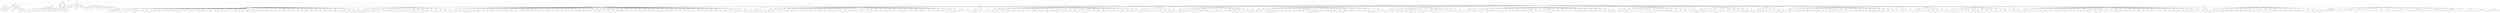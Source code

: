 digraph Tree {
	"t0" [label = "TEI"];
	"t1" [label = "teiHeader"];
	"t2" [label = "fileDesc"];
	"t3" [label = "titleStmt"];
	"t4" [label = "title"];
	"t5" [label = "title"];
	"t6" [label = "author"];
	"t7" [label = "persName"];
	"t8" [label = "persName"];
	"t9" [label = "forename"];
	"t10" [label = "surname"];
	"t11" [label = "idno"];
	"t12" [label = "idno"];
	"t13" [label = "publicationStmt"];
	"t14" [label = "publisher"];
	"t15" [label = "idno"];
	"t16" [label = "idno"];
	"t17" [label = "availability"];
	"t18" [label = "licence"];
	"t19" [label = "ab"];
	"t20" [label = "ref"];
	"t21" [label = "sourceDesc"];
	"t22" [label = "bibl"];
	"t23" [label = "name"];
	"t24" [label = "idno"];
	"t25" [label = "idno"];
	"t26" [label = "availability"];
	"t27" [label = "licence"];
	"t28" [label = "ab"];
	"t29" [label = "ref"];
	"t30" [label = "bibl"];
	"t31" [label = "date"];
	"t32" [label = "date"];
	"t33" [label = "idno"];
	"t34" [label = "profileDesc"];
	"t35" [label = "particDesc"];
	"t36" [label = "listPerson"];
	"t37" [label = "person"];
	"t38" [label = "persName"];
	"t39" [label = "person"];
	"t40" [label = "persName"];
	"t41" [label = "person"];
	"t42" [label = "persName"];
	"t43" [label = "person"];
	"t44" [label = "persName"];
	"t45" [label = "person"];
	"t46" [label = "persName"];
	"t47" [label = "person"];
	"t48" [label = "persName"];
	"t49" [label = "person"];
	"t50" [label = "persName"];
	"t51" [label = "person"];
	"t52" [label = "persName"];
	"t53" [label = "person"];
	"t54" [label = "persName"];
	"t55" [label = "person"];
	"t56" [label = "persName"];
	"t57" [label = "person"];
	"t58" [label = "persName"];
	"t59" [label = "person"];
	"t60" [label = "persName"];
	"t61" [label = "person"];
	"t62" [label = "persName"];
	"t63" [label = "textClass"];
	"t64" [label = "keywords"];
	"t65" [label = "term"];
	"t66" [label = "term"];
	"t67" [label = "classCode"];
	"t68" [label = "revisionDesc"];
	"t69" [label = "listChange"];
	"t70" [label = "change"];
	"t71" [label = "text"];
	"t72" [label = "front"];
	"t73" [label = "docTitle"];
	"t74" [label = "titlePart"];
	"t75" [label = "titlePart"];
	"t76" [label = "docDate"];
	"t77" [label = "docAuthor"];
	"t78" [label = "div"];
	"t79" [label = "div"];
	"t80" [label = "head"];
	"t81" [label = "div"];
	"t82" [label = "p"];
	"t83" [label = "div"];
	"t84" [label = "p"];
	"t85" [label = "performance"];
	"t86" [label = "ab"];
	"t87" [label = "castList"];
	"t88" [label = "head"];
	"t89" [label = "castItem"];
	"t90" [label = "role"];
	"t91" [label = "castItem"];
	"t92" [label = "role"];
	"t93" [label = "castItem"];
	"t94" [label = "role"];
	"t95" [label = "castItem"];
	"t96" [label = "role"];
	"t97" [label = "castItem"];
	"t98" [label = "role"];
	"t99" [label = "castItem"];
	"t100" [label = "role"];
	"t101" [label = "castItem"];
	"t102" [label = "role"];
	"t103" [label = "castItem"];
	"t104" [label = "role"];
	"t105" [label = "castItem"];
	"t106" [label = "role"];
	"t107" [label = "castItem"];
	"t108" [label = "role"];
	"t109" [label = "castItem"];
	"t110" [label = "role"];
	"t111" [label = "body"];
	"t112" [label = "div"];
	"t113" [label = "head"];
	"t114" [label = "div"];
	"t115" [label = "head"];
	"t116" [label = "sp"];
	"t117" [label = "speaker"];
	"t118" [label = "p"];
	"t119" [label = "s"];
	"t120" [label = "sp"];
	"t121" [label = "speaker"];
	"t122" [label = "note"];
	"t123" [label = "note"];
	"t124" [label = "p"];
	"t125" [label = "s"];
	"t126" [label = "s"];
	"t127" [label = "s"];
	"t128" [label = "note"];
	"t129" [label = "sp"];
	"t130" [label = "speaker"];
	"t131" [label = "p"];
	"t132" [label = "s"];
	"t133" [label = "sp"];
	"t134" [label = "speaker"];
	"t135" [label = "note"];
	"t136" [label = "note"];
	"t137" [label = "p"];
	"t138" [label = "s"];
	"t139" [label = "s"];
	"t140" [label = "note"];
	"t141" [label = "note"];
	"t142" [label = "sp"];
	"t143" [label = "speaker"];
	"t144" [label = "note"];
	"t145" [label = "p"];
	"t146" [label = "s"];
	"t147" [label = "sp"];
	"t148" [label = "speaker"];
	"t149" [label = "p"];
	"t150" [label = "s"];
	"t151" [label = "s"];
	"t152" [label = "sp"];
	"t153" [label = "speaker"];
	"t154" [label = "p"];
	"t155" [label = "s"];
	"t156" [label = "sp"];
	"t157" [label = "speaker"];
	"t158" [label = "note"];
	"t159" [label = "p"];
	"t160" [label = "s"];
	"t161" [label = "sp"];
	"t162" [label = "speaker"];
	"t163" [label = "p"];
	"t164" [label = "s"];
	"t165" [label = "sp"];
	"t166" [label = "speaker"];
	"t167" [label = "p"];
	"t168" [label = "s"];
	"t169" [label = "sp"];
	"t170" [label = "speaker"];
	"t171" [label = "p"];
	"t172" [label = "s"];
	"t173" [label = "sp"];
	"t174" [label = "speaker"];
	"t175" [label = "p"];
	"t176" [label = "s"];
	"t177" [label = "s"];
	"t178" [label = "s"];
	"t179" [label = "s"];
	"t180" [label = "sp"];
	"t181" [label = "speaker"];
	"t182" [label = "p"];
	"t183" [label = "s"];
	"t184" [label = "sp"];
	"t185" [label = "speaker"];
	"t186" [label = "note"];
	"t187" [label = "p"];
	"t188" [label = "s"];
	"t189" [label = "s"];
	"t190" [label = "sp"];
	"t191" [label = "speaker"];
	"t192" [label = "p"];
	"t193" [label = "s"];
	"t194" [label = "sp"];
	"t195" [label = "speaker"];
	"t196" [label = "note"];
	"t197" [label = "p"];
	"t198" [label = "s"];
	"t199" [label = "s"];
	"t200" [label = "s"];
	"t201" [label = "sp"];
	"t202" [label = "speaker"];
	"t203" [label = "p"];
	"t204" [label = "s"];
	"t205" [label = "sp"];
	"t206" [label = "speaker"];
	"t207" [label = "p"];
	"t208" [label = "s"];
	"t209" [label = "sp"];
	"t210" [label = "speaker"];
	"t211" [label = "p"];
	"t212" [label = "s"];
	"t213" [label = "sp"];
	"t214" [label = "speaker"];
	"t215" [label = "p"];
	"t216" [label = "s"];
	"t217" [label = "s"];
	"t218" [label = "sp"];
	"t219" [label = "speaker"];
	"t220" [label = "p"];
	"t221" [label = "s"];
	"t222" [label = "sp"];
	"t223" [label = "speaker"];
	"t224" [label = "note"];
	"t225" [label = "note"];
	"t226" [label = "p"];
	"t227" [label = "s"];
	"t228" [label = "s"];
	"t229" [label = "sp"];
	"t230" [label = "speaker"];
	"t231" [label = "p"];
	"t232" [label = "s"];
	"t233" [label = "sp"];
	"t234" [label = "speaker"];
	"t235" [label = "p"];
	"t236" [label = "s"];
	"t237" [label = "sp"];
	"t238" [label = "speaker"];
	"t239" [label = "p"];
	"t240" [label = "s"];
	"t241" [label = "sp"];
	"t242" [label = "speaker"];
	"t243" [label = "note"];
	"t244" [label = "p"];
	"t245" [label = "s"];
	"t246" [label = "s"];
	"t247" [label = "sp"];
	"t248" [label = "speaker"];
	"t249" [label = "p"];
	"t250" [label = "s"];
	"t251" [label = "sp"];
	"t252" [label = "speaker"];
	"t253" [label = "p"];
	"t254" [label = "s"];
	"t255" [label = "sp"];
	"t256" [label = "speaker"];
	"t257" [label = "p"];
	"t258" [label = "s"];
	"t259" [label = "sp"];
	"t260" [label = "speaker"];
	"t261" [label = "p"];
	"t262" [label = "s"];
	"t263" [label = "sp"];
	"t264" [label = "speaker"];
	"t265" [label = "p"];
	"t266" [label = "s"];
	"t267" [label = "sp"];
	"t268" [label = "speaker"];
	"t269" [label = "p"];
	"t270" [label = "s"];
	"t271" [label = "sp"];
	"t272" [label = "speaker"];
	"t273" [label = "p"];
	"t274" [label = "s"];
	"t275" [label = "sp"];
	"t276" [label = "speaker"];
	"t277" [label = "p"];
	"t278" [label = "s"];
	"t279" [label = "sp"];
	"t280" [label = "speaker"];
	"t281" [label = "p"];
	"t282" [label = "s"];
	"t283" [label = "sp"];
	"t284" [label = "speaker"];
	"t285" [label = "p"];
	"t286" [label = "s"];
	"t287" [label = "sp"];
	"t288" [label = "speaker"];
	"t289" [label = "p"];
	"t290" [label = "s"];
	"t291" [label = "sp"];
	"t292" [label = "speaker"];
	"t293" [label = "p"];
	"t294" [label = "s"];
	"t295" [label = "sp"];
	"t296" [label = "speaker"];
	"t297" [label = "p"];
	"t298" [label = "s"];
	"t299" [label = "sp"];
	"t300" [label = "speaker"];
	"t301" [label = "p"];
	"t302" [label = "s"];
	"t303" [label = "sp"];
	"t304" [label = "speaker"];
	"t305" [label = "p"];
	"t306" [label = "s"];
	"t307" [label = "sp"];
	"t308" [label = "speaker"];
	"t309" [label = "p"];
	"t310" [label = "s"];
	"t311" [label = "sp"];
	"t312" [label = "speaker"];
	"t313" [label = "p"];
	"t314" [label = "s"];
	"t315" [label = "sp"];
	"t316" [label = "speaker"];
	"t317" [label = "note"];
	"t318" [label = "p"];
	"t319" [label = "s"];
	"t320" [label = "sp"];
	"t321" [label = "speaker"];
	"t322" [label = "p"];
	"t323" [label = "s"];
	"t324" [label = "sp"];
	"t325" [label = "speaker"];
	"t326" [label = "p"];
	"t327" [label = "s"];
	"t328" [label = "s"];
	"t329" [label = "s"];
	"t330" [label = "sp"];
	"t331" [label = "speaker"];
	"t332" [label = "p"];
	"t333" [label = "s"];
	"t334" [label = "s"];
	"t335" [label = "sp"];
	"t336" [label = "speaker"];
	"t337" [label = "p"];
	"t338" [label = "s"];
	"t339" [label = "s"];
	"t340" [label = "sp"];
	"t341" [label = "speaker"];
	"t342" [label = "p"];
	"t343" [label = "s"];
	"t344" [label = "s"];
	"t345" [label = "s"];
	"t346" [label = "sp"];
	"t347" [label = "speaker"];
	"t348" [label = "p"];
	"t349" [label = "s"];
	"t350" [label = "s"];
	"t351" [label = "s"];
	"t352" [label = "div"];
	"t353" [label = "head"];
	"t354" [label = "sp"];
	"t355" [label = "speaker"];
	"t356" [label = "p"];
	"t357" [label = "s"];
	"t358" [label = "sp"];
	"t359" [label = "speaker"];
	"t360" [label = "p"];
	"t361" [label = "s"];
	"t362" [label = "sp"];
	"t363" [label = "speaker"];
	"t364" [label = "p"];
	"t365" [label = "s"];
	"t366" [label = "sp"];
	"t367" [label = "speaker"];
	"t368" [label = "p"];
	"t369" [label = "s"];
	"t370" [label = "sp"];
	"t371" [label = "speaker"];
	"t372" [label = "note"];
	"t373" [label = "p"];
	"t374" [label = "s"];
	"t375" [label = "sp"];
	"t376" [label = "speaker"];
	"t377" [label = "p"];
	"t378" [label = "s"];
	"t379" [label = "sp"];
	"t380" [label = "speaker"];
	"t381" [label = "p"];
	"t382" [label = "s"];
	"t383" [label = "sp"];
	"t384" [label = "speaker"];
	"t385" [label = "p"];
	"t386" [label = "s"];
	"t387" [label = "sp"];
	"t388" [label = "speaker"];
	"t389" [label = "p"];
	"t390" [label = "s"];
	"t391" [label = "sp"];
	"t392" [label = "speaker"];
	"t393" [label = "p"];
	"t394" [label = "s"];
	"t395" [label = "sp"];
	"t396" [label = "speaker"];
	"t397" [label = "p"];
	"t398" [label = "s"];
	"t399" [label = "sp"];
	"t400" [label = "speaker"];
	"t401" [label = "p"];
	"t402" [label = "s"];
	"t403" [label = "sp"];
	"t404" [label = "speaker"];
	"t405" [label = "p"];
	"t406" [label = "s"];
	"t407" [label = "sp"];
	"t408" [label = "speaker"];
	"t409" [label = "p"];
	"t410" [label = "s"];
	"t411" [label = "s"];
	"t412" [label = "s"];
	"t413" [label = "sp"];
	"t414" [label = "speaker"];
	"t415" [label = "p"];
	"t416" [label = "s"];
	"t417" [label = "sp"];
	"t418" [label = "speaker"];
	"t419" [label = "p"];
	"t420" [label = "s"];
	"t421" [label = "sp"];
	"t422" [label = "speaker"];
	"t423" [label = "p"];
	"t424" [label = "s"];
	"t425" [label = "sp"];
	"t426" [label = "speaker"];
	"t427" [label = "p"];
	"t428" [label = "s"];
	"t429" [label = "sp"];
	"t430" [label = "speaker"];
	"t431" [label = "p"];
	"t432" [label = "s"];
	"t433" [label = "sp"];
	"t434" [label = "speaker"];
	"t435" [label = "p"];
	"t436" [label = "s"];
	"t437" [label = "div"];
	"t438" [label = "head"];
	"t439" [label = "sp"];
	"t440" [label = "speaker"];
	"t441" [label = "p"];
	"t442" [label = "s"];
	"t443" [label = "sp"];
	"t444" [label = "speaker"];
	"t445" [label = "p"];
	"t446" [label = "s"];
	"t447" [label = "s"];
	"t448" [label = "sp"];
	"t449" [label = "speaker"];
	"t450" [label = "p"];
	"t451" [label = "s"];
	"t452" [label = "s"];
	"t453" [label = "s"];
	"t454" [label = "sp"];
	"t455" [label = "speaker"];
	"t456" [label = "p"];
	"t457" [label = "s"];
	"t458" [label = "sp"];
	"t459" [label = "speaker"];
	"t460" [label = "p"];
	"t461" [label = "s"];
	"t462" [label = "sp"];
	"t463" [label = "speaker"];
	"t464" [label = "p"];
	"t465" [label = "s"];
	"t466" [label = "sp"];
	"t467" [label = "speaker"];
	"t468" [label = "p"];
	"t469" [label = "s"];
	"t470" [label = "sp"];
	"t471" [label = "speaker"];
	"t472" [label = "p"];
	"t473" [label = "s"];
	"t474" [label = "sp"];
	"t475" [label = "speaker"];
	"t476" [label = "p"];
	"t477" [label = "s"];
	"t478" [label = "sp"];
	"t479" [label = "speaker"];
	"t480" [label = "note"];
	"t481" [label = "p"];
	"t482" [label = "s"];
	"t483" [label = "sp"];
	"t484" [label = "speaker"];
	"t485" [label = "p"];
	"t486" [label = "s"];
	"t487" [label = "sp"];
	"t488" [label = "speaker"];
	"t489" [label = "p"];
	"t490" [label = "s"];
	"t491" [label = "s"];
	"t492" [label = "sp"];
	"t493" [label = "speaker"];
	"t494" [label = "p"];
	"t495" [label = "s"];
	"t496" [label = "sp"];
	"t497" [label = "speaker"];
	"t498" [label = "p"];
	"t499" [label = "s"];
	"t500" [label = "sp"];
	"t501" [label = "speaker"];
	"t502" [label = "p"];
	"t503" [label = "s"];
	"t504" [label = "sp"];
	"t505" [label = "speaker"];
	"t506" [label = "p"];
	"t507" [label = "s"];
	"t508" [label = "sp"];
	"t509" [label = "speaker"];
	"t510" [label = "p"];
	"t511" [label = "s"];
	"t512" [label = "sp"];
	"t513" [label = "speaker"];
	"t514" [label = "p"];
	"t515" [label = "s"];
	"t516" [label = "sp"];
	"t517" [label = "speaker"];
	"t518" [label = "p"];
	"t519" [label = "s"];
	"t520" [label = "sp"];
	"t521" [label = "speaker"];
	"t522" [label = "p"];
	"t523" [label = "s"];
	"t524" [label = "sp"];
	"t525" [label = "speaker"];
	"t526" [label = "p"];
	"t527" [label = "s"];
	"t528" [label = "sp"];
	"t529" [label = "speaker"];
	"t530" [label = "p"];
	"t531" [label = "s"];
	"t532" [label = "sp"];
	"t533" [label = "speaker"];
	"t534" [label = "p"];
	"t535" [label = "s"];
	"t536" [label = "sp"];
	"t537" [label = "speaker"];
	"t538" [label = "p"];
	"t539" [label = "s"];
	"t540" [label = "sp"];
	"t541" [label = "speaker"];
	"t542" [label = "p"];
	"t543" [label = "s"];
	"t544" [label = "sp"];
	"t545" [label = "speaker"];
	"t546" [label = "p"];
	"t547" [label = "s"];
	"t548" [label = "sp"];
	"t549" [label = "speaker"];
	"t550" [label = "p"];
	"t551" [label = "s"];
	"t552" [label = "sp"];
	"t553" [label = "speaker"];
	"t554" [label = "p"];
	"t555" [label = "s"];
	"t556" [label = "sp"];
	"t557" [label = "speaker"];
	"t558" [label = "p"];
	"t559" [label = "s"];
	"t560" [label = "sp"];
	"t561" [label = "speaker"];
	"t562" [label = "p"];
	"t563" [label = "s"];
	"t564" [label = "sp"];
	"t565" [label = "speaker"];
	"t566" [label = "p"];
	"t567" [label = "s"];
	"t568" [label = "sp"];
	"t569" [label = "speaker"];
	"t570" [label = "p"];
	"t571" [label = "s"];
	"t572" [label = "sp"];
	"t573" [label = "speaker"];
	"t574" [label = "p"];
	"t575" [label = "s"];
	"t576" [label = "sp"];
	"t577" [label = "speaker"];
	"t578" [label = "p"];
	"t579" [label = "s"];
	"t580" [label = "sp"];
	"t581" [label = "speaker"];
	"t582" [label = "p"];
	"t583" [label = "s"];
	"t584" [label = "s"];
	"t585" [label = "sp"];
	"t586" [label = "speaker"];
	"t587" [label = "p"];
	"t588" [label = "s"];
	"t589" [label = "s"];
	"t590" [label = "sp"];
	"t591" [label = "speaker"];
	"t592" [label = "p"];
	"t593" [label = "s"];
	"t594" [label = "sp"];
	"t595" [label = "speaker"];
	"t596" [label = "p"];
	"t597" [label = "s"];
	"t598" [label = "sp"];
	"t599" [label = "speaker"];
	"t600" [label = "p"];
	"t601" [label = "s"];
	"t602" [label = "sp"];
	"t603" [label = "speaker"];
	"t604" [label = "p"];
	"t605" [label = "s"];
	"t606" [label = "sp"];
	"t607" [label = "speaker"];
	"t608" [label = "p"];
	"t609" [label = "s"];
	"t610" [label = "sp"];
	"t611" [label = "speaker"];
	"t612" [label = "p"];
	"t613" [label = "s"];
	"t614" [label = "s"];
	"t615" [label = "sp"];
	"t616" [label = "speaker"];
	"t617" [label = "p"];
	"t618" [label = "s"];
	"t619" [label = "sp"];
	"t620" [label = "speaker"];
	"t621" [label = "p"];
	"t622" [label = "s"];
	"t623" [label = "sp"];
	"t624" [label = "speaker"];
	"t625" [label = "p"];
	"t626" [label = "s"];
	"t627" [label = "sp"];
	"t628" [label = "speaker"];
	"t629" [label = "p"];
	"t630" [label = "s"];
	"t631" [label = "s"];
	"t632" [label = "sp"];
	"t633" [label = "speaker"];
	"t634" [label = "p"];
	"t635" [label = "s"];
	"t636" [label = "sp"];
	"t637" [label = "speaker"];
	"t638" [label = "p"];
	"t639" [label = "s"];
	"t640" [label = "sp"];
	"t641" [label = "speaker"];
	"t642" [label = "p"];
	"t643" [label = "s"];
	"t644" [label = "sp"];
	"t645" [label = "speaker"];
	"t646" [label = "p"];
	"t647" [label = "s"];
	"t648" [label = "sp"];
	"t649" [label = "speaker"];
	"t650" [label = "p"];
	"t651" [label = "s"];
	"t652" [label = "sp"];
	"t653" [label = "speaker"];
	"t654" [label = "p"];
	"t655" [label = "s"];
	"t656" [label = "sp"];
	"t657" [label = "speaker"];
	"t658" [label = "p"];
	"t659" [label = "s"];
	"t660" [label = "sp"];
	"t661" [label = "speaker"];
	"t662" [label = "p"];
	"t663" [label = "s"];
	"t664" [label = "sp"];
	"t665" [label = "speaker"];
	"t666" [label = "p"];
	"t667" [label = "s"];
	"t668" [label = "sp"];
	"t669" [label = "speaker"];
	"t670" [label = "p"];
	"t671" [label = "s"];
	"t672" [label = "sp"];
	"t673" [label = "speaker"];
	"t674" [label = "p"];
	"t675" [label = "s"];
	"t676" [label = "sp"];
	"t677" [label = "speaker"];
	"t678" [label = "p"];
	"t679" [label = "s"];
	"t680" [label = "sp"];
	"t681" [label = "speaker"];
	"t682" [label = "p"];
	"t683" [label = "s"];
	"t684" [label = "sp"];
	"t685" [label = "speaker"];
	"t686" [label = "p"];
	"t687" [label = "s"];
	"t688" [label = "sp"];
	"t689" [label = "speaker"];
	"t690" [label = "p"];
	"t691" [label = "s"];
	"t692" [label = "sp"];
	"t693" [label = "speaker"];
	"t694" [label = "note"];
	"t695" [label = "note"];
	"t696" [label = "p"];
	"t697" [label = "s"];
	"t698" [label = "s"];
	"t699" [label = "sp"];
	"t700" [label = "speaker"];
	"t701" [label = "note"];
	"t702" [label = "p"];
	"t703" [label = "s"];
	"t704" [label = "sp"];
	"t705" [label = "speaker"];
	"t706" [label = "note"];
	"t707" [label = "p"];
	"t708" [label = "s"];
	"t709" [label = "sp"];
	"t710" [label = "speaker"];
	"t711" [label = "p"];
	"t712" [label = "s"];
	"t713" [label = "div"];
	"t714" [label = "head"];
	"t715" [label = "sp"];
	"t716" [label = "speaker"];
	"t717" [label = "p"];
	"t718" [label = "s"];
	"t719" [label = "sp"];
	"t720" [label = "speaker"];
	"t721" [label = "p"];
	"t722" [label = "s"];
	"t723" [label = "sp"];
	"t724" [label = "speaker"];
	"t725" [label = "p"];
	"t726" [label = "s"];
	"t727" [label = "s"];
	"t728" [label = "div"];
	"t729" [label = "head"];
	"t730" [label = "sp"];
	"t731" [label = "speaker"];
	"t732" [label = "p"];
	"t733" [label = "s"];
	"t734" [label = "s"];
	"t735" [label = "sp"];
	"t736" [label = "speaker"];
	"t737" [label = "p"];
	"t738" [label = "s"];
	"t739" [label = "sp"];
	"t740" [label = "speaker"];
	"t741" [label = "p"];
	"t742" [label = "s"];
	"t743" [label = "sp"];
	"t744" [label = "speaker"];
	"t745" [label = "p"];
	"t746" [label = "s"];
	"t747" [label = "sp"];
	"t748" [label = "speaker"];
	"t749" [label = "p"];
	"t750" [label = "s"];
	"t751" [label = "sp"];
	"t752" [label = "speaker"];
	"t753" [label = "p"];
	"t754" [label = "s"];
	"t755" [label = "sp"];
	"t756" [label = "speaker"];
	"t757" [label = "p"];
	"t758" [label = "s"];
	"t759" [label = "sp"];
	"t760" [label = "speaker"];
	"t761" [label = "p"];
	"t762" [label = "s"];
	"t763" [label = "sp"];
	"t764" [label = "speaker"];
	"t765" [label = "p"];
	"t766" [label = "s"];
	"t767" [label = "sp"];
	"t768" [label = "speaker"];
	"t769" [label = "p"];
	"t770" [label = "s"];
	"t771" [label = "sp"];
	"t772" [label = "speaker"];
	"t773" [label = "p"];
	"t774" [label = "s"];
	"t775" [label = "sp"];
	"t776" [label = "speaker"];
	"t777" [label = "p"];
	"t778" [label = "s"];
	"t779" [label = "sp"];
	"t780" [label = "speaker"];
	"t781" [label = "p"];
	"t782" [label = "s"];
	"t783" [label = "sp"];
	"t784" [label = "speaker"];
	"t785" [label = "p"];
	"t786" [label = "s"];
	"t787" [label = "sp"];
	"t788" [label = "speaker"];
	"t789" [label = "p"];
	"t790" [label = "s"];
	"t791" [label = "s"];
	"t792" [label = "s"];
	"t793" [label = "sp"];
	"t794" [label = "speaker"];
	"t795" [label = "p"];
	"t796" [label = "s"];
	"t797" [label = "sp"];
	"t798" [label = "speaker"];
	"t799" [label = "p"];
	"t800" [label = "s"];
	"t801" [label = "sp"];
	"t802" [label = "speaker"];
	"t803" [label = "p"];
	"t804" [label = "s"];
	"t805" [label = "sp"];
	"t806" [label = "speaker"];
	"t807" [label = "p"];
	"t808" [label = "s"];
	"t809" [label = "sp"];
	"t810" [label = "speaker"];
	"t811" [label = "p"];
	"t812" [label = "s"];
	"t813" [label = "sp"];
	"t814" [label = "speaker"];
	"t815" [label = "p"];
	"t816" [label = "s"];
	"t817" [label = "sp"];
	"t818" [label = "speaker"];
	"t819" [label = "p"];
	"t820" [label = "s"];
	"t821" [label = "sp"];
	"t822" [label = "speaker"];
	"t823" [label = "p"];
	"t824" [label = "s"];
	"t825" [label = "sp"];
	"t826" [label = "speaker"];
	"t827" [label = "p"];
	"t828" [label = "s"];
	"t829" [label = "sp"];
	"t830" [label = "speaker"];
	"t831" [label = "p"];
	"t832" [label = "s"];
	"t833" [label = "sp"];
	"t834" [label = "speaker"];
	"t835" [label = "p"];
	"t836" [label = "s"];
	"t837" [label = "sp"];
	"t838" [label = "speaker"];
	"t839" [label = "p"];
	"t840" [label = "s"];
	"t841" [label = "sp"];
	"t842" [label = "speaker"];
	"t843" [label = "p"];
	"t844" [label = "s"];
	"t845" [label = "sp"];
	"t846" [label = "speaker"];
	"t847" [label = "p"];
	"t848" [label = "s"];
	"t849" [label = "sp"];
	"t850" [label = "speaker"];
	"t851" [label = "note"];
	"t852" [label = "p"];
	"t853" [label = "s"];
	"t854" [label = "s"];
	"t855" [label = "s"];
	"t856" [label = "sp"];
	"t857" [label = "speaker"];
	"t858" [label = "p"];
	"t859" [label = "s"];
	"t860" [label = "sp"];
	"t861" [label = "speaker"];
	"t862" [label = "note"];
	"t863" [label = "p"];
	"t864" [label = "s"];
	"t865" [label = "sp"];
	"t866" [label = "speaker"];
	"t867" [label = "p"];
	"t868" [label = "s"];
	"t869" [label = "sp"];
	"t870" [label = "speaker"];
	"t871" [label = "note"];
	"t872" [label = "note"];
	"t873" [label = "p"];
	"t874" [label = "s"];
	"t875" [label = "sp"];
	"t876" [label = "speaker"];
	"t877" [label = "p"];
	"t878" [label = "s"];
	"t879" [label = "sp"];
	"t880" [label = "speaker"];
	"t881" [label = "p"];
	"t882" [label = "s"];
	"t883" [label = "s"];
	"t884" [label = "sp"];
	"t885" [label = "speaker"];
	"t886" [label = "p"];
	"t887" [label = "s"];
	"t888" [label = "sp"];
	"t889" [label = "speaker"];
	"t890" [label = "note"];
	"t891" [label = "p"];
	"t892" [label = "s"];
	"t893" [label = "sp"];
	"t894" [label = "speaker"];
	"t895" [label = "note"];
	"t896" [label = "p"];
	"t897" [label = "s"];
	"t898" [label = "s"];
	"t899" [label = "s"];
	"t900" [label = "sp"];
	"t901" [label = "speaker"];
	"t902" [label = "p"];
	"t903" [label = "s"];
	"t904" [label = "sp"];
	"t905" [label = "speaker"];
	"t906" [label = "note"];
	"t907" [label = "note"];
	"t908" [label = "p"];
	"t909" [label = "s"];
	"t910" [label = "s"];
	"t911" [label = "sp"];
	"t912" [label = "speaker"];
	"t913" [label = "p"];
	"t914" [label = "s"];
	"t915" [label = "div"];
	"t916" [label = "head"];
	"t917" [label = "sp"];
	"t918" [label = "speaker"];
	"t919" [label = "p"];
	"t920" [label = "s"];
	"t921" [label = "s"];
	"t922" [label = "s"];
	"t923" [label = "sp"];
	"t924" [label = "speaker"];
	"t925" [label = "p"];
	"t926" [label = "s"];
	"t927" [label = "sp"];
	"t928" [label = "speaker"];
	"t929" [label = "p"];
	"t930" [label = "s"];
	"t931" [label = "sp"];
	"t932" [label = "speaker"];
	"t933" [label = "note"];
	"t934" [label = "p"];
	"t935" [label = "s"];
	"t936" [label = "div"];
	"t937" [label = "head"];
	"t938" [label = "sp"];
	"t939" [label = "speaker"];
	"t940" [label = "p"];
	"t941" [label = "s"];
	"t942" [label = "s"];
	"t943" [label = "sp"];
	"t944" [label = "speaker"];
	"t945" [label = "p"];
	"t946" [label = "s"];
	"t947" [label = "sp"];
	"t948" [label = "speaker"];
	"t949" [label = "p"];
	"t950" [label = "s"];
	"t951" [label = "sp"];
	"t952" [label = "speaker"];
	"t953" [label = "p"];
	"t954" [label = "s"];
	"t955" [label = "s"];
	"t956" [label = "sp"];
	"t957" [label = "speaker"];
	"t958" [label = "p"];
	"t959" [label = "s"];
	"t960" [label = "s"];
	"t961" [label = "sp"];
	"t962" [label = "speaker"];
	"t963" [label = "note"];
	"t964" [label = "p"];
	"t965" [label = "s"];
	"t966" [label = "sp"];
	"t967" [label = "speaker"];
	"t968" [label = "p"];
	"t969" [label = "s"];
	"t970" [label = "sp"];
	"t971" [label = "speaker"];
	"t972" [label = "p"];
	"t973" [label = "s"];
	"t974" [label = "sp"];
	"t975" [label = "speaker"];
	"t976" [label = "p"];
	"t977" [label = "s"];
	"t978" [label = "sp"];
	"t979" [label = "speaker"];
	"t980" [label = "p"];
	"t981" [label = "s"];
	"t982" [label = "sp"];
	"t983" [label = "speaker"];
	"t984" [label = "p"];
	"t985" [label = "s"];
	"t986" [label = "sp"];
	"t987" [label = "speaker"];
	"t988" [label = "note"];
	"t989" [label = "p"];
	"t990" [label = "s"];
	"t991" [label = "s"];
	"t992" [label = "s"];
	"t993" [label = "sp"];
	"t994" [label = "speaker"];
	"t995" [label = "p"];
	"t996" [label = "s"];
	"t997" [label = "sp"];
	"t998" [label = "speaker"];
	"t999" [label = "p"];
	"t1000" [label = "s"];
	"t1001" [label = "sp"];
	"t1002" [label = "speaker"];
	"t1003" [label = "note"];
	"t1004" [label = "p"];
	"t1005" [label = "s"];
	"t1006" [label = "sp"];
	"t1007" [label = "speaker"];
	"t1008" [label = "p"];
	"t1009" [label = "s"];
	"t1010" [label = "sp"];
	"t1011" [label = "speaker"];
	"t1012" [label = "p"];
	"t1013" [label = "s"];
	"t1014" [label = "sp"];
	"t1015" [label = "speaker"];
	"t1016" [label = "p"];
	"t1017" [label = "s"];
	"t1018" [label = "s"];
	"t1019" [label = "sp"];
	"t1020" [label = "speaker"];
	"t1021" [label = "note"];
	"t1022" [label = "note"];
	"t1023" [label = "p"];
	"t1024" [label = "s"];
	"t1025" [label = "s"];
	"t1026" [label = "s"];
	"t1027" [label = "note"];
	"t1028" [label = "sp"];
	"t1029" [label = "speaker"];
	"t1030" [label = "p"];
	"t1031" [label = "s"];
	"t1032" [label = "sp"];
	"t1033" [label = "speaker"];
	"t1034" [label = "p"];
	"t1035" [label = "s"];
	"t1036" [label = "sp"];
	"t1037" [label = "speaker"];
	"t1038" [label = "p"];
	"t1039" [label = "s"];
	"t1040" [label = "s"];
	"t1041" [label = "sp"];
	"t1042" [label = "speaker"];
	"t1043" [label = "p"];
	"t1044" [label = "s"];
	"t1045" [label = "sp"];
	"t1046" [label = "speaker"];
	"t1047" [label = "note"];
	"t1048" [label = "p"];
	"t1049" [label = "s"];
	"t1050" [label = "sp"];
	"t1051" [label = "speaker"];
	"t1052" [label = "p"];
	"t1053" [label = "s"];
	"t1054" [label = "sp"];
	"t1055" [label = "speaker"];
	"t1056" [label = "p"];
	"t1057" [label = "s"];
	"t1058" [label = "s"];
	"t1059" [label = "sp"];
	"t1060" [label = "speaker"];
	"t1061" [label = "p"];
	"t1062" [label = "s"];
	"t1063" [label = "sp"];
	"t1064" [label = "speaker"];
	"t1065" [label = "p"];
	"t1066" [label = "s"];
	"t1067" [label = "sp"];
	"t1068" [label = "speaker"];
	"t1069" [label = "p"];
	"t1070" [label = "s"];
	"t1071" [label = "sp"];
	"t1072" [label = "speaker"];
	"t1073" [label = "p"];
	"t1074" [label = "s"];
	"t1075" [label = "div"];
	"t1076" [label = "head"];
	"t1077" [label = "sp"];
	"t1078" [label = "speaker"];
	"t1079" [label = "p"];
	"t1080" [label = "s"];
	"t1081" [label = "sp"];
	"t1082" [label = "speaker"];
	"t1083" [label = "note"];
	"t1084" [label = "p"];
	"t1085" [label = "s"];
	"t1086" [label = "sp"];
	"t1087" [label = "speaker"];
	"t1088" [label = "p"];
	"t1089" [label = "s"];
	"t1090" [label = "sp"];
	"t1091" [label = "speaker"];
	"t1092" [label = "p"];
	"t1093" [label = "s"];
	"t1094" [label = "sp"];
	"t1095" [label = "speaker"];
	"t1096" [label = "p"];
	"t1097" [label = "s"];
	"t1098" [label = "s"];
	"t1099" [label = "sp"];
	"t1100" [label = "speaker"];
	"t1101" [label = "p"];
	"t1102" [label = "s"];
	"t1103" [label = "sp"];
	"t1104" [label = "speaker"];
	"t1105" [label = "p"];
	"t1106" [label = "s"];
	"t1107" [label = "s"];
	"t1108" [label = "sp"];
	"t1109" [label = "speaker"];
	"t1110" [label = "p"];
	"t1111" [label = "s"];
	"t1112" [label = "div"];
	"t1113" [label = "head"];
	"t1114" [label = "sp"];
	"t1115" [label = "speaker"];
	"t1116" [label = "p"];
	"t1117" [label = "s"];
	"t1118" [label = "sp"];
	"t1119" [label = "speaker"];
	"t1120" [label = "p"];
	"t1121" [label = "s"];
	"t1122" [label = "s"];
	"t1123" [label = "s"];
	"t1124" [label = "sp"];
	"t1125" [label = "speaker"];
	"t1126" [label = "p"];
	"t1127" [label = "s"];
	"t1128" [label = "sp"];
	"t1129" [label = "speaker"];
	"t1130" [label = "p"];
	"t1131" [label = "s"];
	"t1132" [label = "s"];
	"t1133" [label = "s"];
	"t1134" [label = "sp"];
	"t1135" [label = "speaker"];
	"t1136" [label = "p"];
	"t1137" [label = "s"];
	"t1138" [label = "sp"];
	"t1139" [label = "speaker"];
	"t1140" [label = "note"];
	"t1141" [label = "p"];
	"t1142" [label = "s"];
	"t1143" [label = "s"];
	"t1144" [label = "sp"];
	"t1145" [label = "speaker"];
	"t1146" [label = "p"];
	"t1147" [label = "s"];
	"t1148" [label = "sp"];
	"t1149" [label = "speaker"];
	"t1150" [label = "p"];
	"t1151" [label = "s"];
	"t1152" [label = "sp"];
	"t1153" [label = "speaker"];
	"t1154" [label = "p"];
	"t1155" [label = "s"];
	"t1156" [label = "sp"];
	"t1157" [label = "speaker"];
	"t1158" [label = "p"];
	"t1159" [label = "s"];
	"t1160" [label = "sp"];
	"t1161" [label = "speaker"];
	"t1162" [label = "p"];
	"t1163" [label = "s"];
	"t1164" [label = "sp"];
	"t1165" [label = "speaker"];
	"t1166" [label = "p"];
	"t1167" [label = "s"];
	"t1168" [label = "s"];
	"t1169" [label = "sp"];
	"t1170" [label = "speaker"];
	"t1171" [label = "p"];
	"t1172" [label = "s"];
	"t1173" [label = "s"];
	"t1174" [label = "s"];
	"t1175" [label = "sp"];
	"t1176" [label = "speaker"];
	"t1177" [label = "p"];
	"t1178" [label = "s"];
	"t1179" [label = "s"];
	"t1180" [label = "sp"];
	"t1181" [label = "speaker"];
	"t1182" [label = "p"];
	"t1183" [label = "s"];
	"t1184" [label = "sp"];
	"t1185" [label = "speaker"];
	"t1186" [label = "p"];
	"t1187" [label = "s"];
	"t1188" [label = "s"];
	"t1189" [label = "sp"];
	"t1190" [label = "speaker"];
	"t1191" [label = "p"];
	"t1192" [label = "s"];
	"t1193" [label = "div"];
	"t1194" [label = "head"];
	"t1195" [label = "sp"];
	"t1196" [label = "speaker"];
	"t1197" [label = "p"];
	"t1198" [label = "s"];
	"t1199" [label = "sp"];
	"t1200" [label = "speaker"];
	"t1201" [label = "p"];
	"t1202" [label = "s"];
	"t1203" [label = "sp"];
	"t1204" [label = "speaker"];
	"t1205" [label = "p"];
	"t1206" [label = "s"];
	"t1207" [label = "sp"];
	"t1208" [label = "speaker"];
	"t1209" [label = "p"];
	"t1210" [label = "s"];
	"t1211" [label = "s"];
	"t1212" [label = "s"];
	"t1213" [label = "s"];
	"t1214" [label = "s"];
	"t1215" [label = "sp"];
	"t1216" [label = "speaker"];
	"t1217" [label = "p"];
	"t1218" [label = "s"];
	"t1219" [label = "sp"];
	"t1220" [label = "speaker"];
	"t1221" [label = "p"];
	"t1222" [label = "s"];
	"t1223" [label = "sp"];
	"t1224" [label = "speaker"];
	"t1225" [label = "p"];
	"t1226" [label = "s"];
	"t1227" [label = "sp"];
	"t1228" [label = "speaker"];
	"t1229" [label = "p"];
	"t1230" [label = "s"];
	"t1231" [label = "sp"];
	"t1232" [label = "speaker"];
	"t1233" [label = "p"];
	"t1234" [label = "s"];
	"t1235" [label = "sp"];
	"t1236" [label = "speaker"];
	"t1237" [label = "p"];
	"t1238" [label = "s"];
	"t1239" [label = "sp"];
	"t1240" [label = "speaker"];
	"t1241" [label = "p"];
	"t1242" [label = "s"];
	"t1243" [label = "sp"];
	"t1244" [label = "speaker"];
	"t1245" [label = "p"];
	"t1246" [label = "s"];
	"t1247" [label = "sp"];
	"t1248" [label = "speaker"];
	"t1249" [label = "note"];
	"t1250" [label = "p"];
	"t1251" [label = "s"];
	"t1252" [label = "s"];
	"t1253" [label = "s"];
	"t1254" [label = "s"];
	"t1255" [label = "s"];
	"t1256" [label = "s"];
	"t1257" [label = "sp"];
	"t1258" [label = "speaker"];
	"t1259" [label = "p"];
	"t1260" [label = "s"];
	"t1261" [label = "sp"];
	"t1262" [label = "speaker"];
	"t1263" [label = "p"];
	"t1264" [label = "s"];
	"t1265" [label = "sp"];
	"t1266" [label = "speaker"];
	"t1267" [label = "note"];
	"t1268" [label = "note"];
	"t1269" [label = "p"];
	"t1270" [label = "s"];
	"t1271" [label = "s"];
	"t1272" [label = "s"];
	"t1273" [label = "sp"];
	"t1274" [label = "speaker"];
	"t1275" [label = "p"];
	"t1276" [label = "s"];
	"t1277" [label = "sp"];
	"t1278" [label = "speaker"];
	"t1279" [label = "note"];
	"t1280" [label = "p"];
	"t1281" [label = "s"];
	"t1282" [label = "s"];
	"t1283" [label = "s"];
	"t1284" [label = "s"];
	"t1285" [label = "sp"];
	"t1286" [label = "speaker"];
	"t1287" [label = "p"];
	"t1288" [label = "s"];
	"t1289" [label = "sp"];
	"t1290" [label = "speaker"];
	"t1291" [label = "note"];
	"t1292" [label = "note"];
	"t1293" [label = "p"];
	"t1294" [label = "s"];
	"t1295" [label = "sp"];
	"t1296" [label = "speaker"];
	"t1297" [label = "note"];
	"t1298" [label = "p"];
	"t1299" [label = "s"];
	"t1300" [label = "sp"];
	"t1301" [label = "speaker"];
	"t1302" [label = "p"];
	"t1303" [label = "s"];
	"t1304" [label = "sp"];
	"t1305" [label = "speaker"];
	"t1306" [label = "p"];
	"t1307" [label = "s"];
	"t1308" [label = "s"];
	"t1309" [label = "s"];
	"t1310" [label = "s"];
	"t1311" [label = "s"];
	"t1312" [label = "sp"];
	"t1313" [label = "speaker"];
	"t1314" [label = "p"];
	"t1315" [label = "s"];
	"t1316" [label = "sp"];
	"t1317" [label = "speaker"];
	"t1318" [label = "p"];
	"t1319" [label = "s"];
	"t1320" [label = "sp"];
	"t1321" [label = "speaker"];
	"t1322" [label = "p"];
	"t1323" [label = "s"];
	"t1324" [label = "div"];
	"t1325" [label = "head"];
	"t1326" [label = "sp"];
	"t1327" [label = "speaker"];
	"t1328" [label = "note"];
	"t1329" [label = "note"];
	"t1330" [label = "p"];
	"t1331" [label = "s"];
	"t1332" [label = "s"];
	"t1333" [label = "sp"];
	"t1334" [label = "speaker"];
	"t1335" [label = "p"];
	"t1336" [label = "s"];
	"t1337" [label = "sp"];
	"t1338" [label = "speaker"];
	"t1339" [label = "p"];
	"t1340" [label = "s"];
	"t1341" [label = "s"];
	"t1342" [label = "sp"];
	"t1343" [label = "speaker"];
	"t1344" [label = "p"];
	"t1345" [label = "s"];
	"t1346" [label = "s"];
	"t1347" [label = "sp"];
	"t1348" [label = "speaker"];
	"t1349" [label = "p"];
	"t1350" [label = "s"];
	"t1351" [label = "s"];
	"t1352" [label = "s"];
	"t1353" [label = "sp"];
	"t1354" [label = "speaker"];
	"t1355" [label = "p"];
	"t1356" [label = "s"];
	"t1357" [label = "sp"];
	"t1358" [label = "speaker"];
	"t1359" [label = "p"];
	"t1360" [label = "s"];
	"t1361" [label = "sp"];
	"t1362" [label = "speaker"];
	"t1363" [label = "p"];
	"t1364" [label = "s"];
	"t1365" [label = "s"];
	"t1366" [label = "s"];
	"t1367" [label = "sp"];
	"t1368" [label = "speaker"];
	"t1369" [label = "p"];
	"t1370" [label = "s"];
	"t1371" [label = "sp"];
	"t1372" [label = "speaker"];
	"t1373" [label = "p"];
	"t1374" [label = "s"];
	"t1375" [label = "s"];
	"t1376" [label = "sp"];
	"t1377" [label = "speaker"];
	"t1378" [label = "p"];
	"t1379" [label = "s"];
	"t1380" [label = "sp"];
	"t1381" [label = "speaker"];
	"t1382" [label = "note"];
	"t1383" [label = "p"];
	"t1384" [label = "s"];
	"t1385" [label = "sp"];
	"t1386" [label = "speaker"];
	"t1387" [label = "p"];
	"t1388" [label = "s"];
	"t1389" [label = "sp"];
	"t1390" [label = "speaker"];
	"t1391" [label = "p"];
	"t1392" [label = "s"];
	"t1393" [label = "sp"];
	"t1394" [label = "speaker"];
	"t1395" [label = "p"];
	"t1396" [label = "s"];
	"t1397" [label = "sp"];
	"t1398" [label = "speaker"];
	"t1399" [label = "p"];
	"t1400" [label = "s"];
	"t1401" [label = "div"];
	"t1402" [label = "head"];
	"t1403" [label = "sp"];
	"t1404" [label = "speaker"];
	"t1405" [label = "p"];
	"t1406" [label = "s"];
	"t1407" [label = "sp"];
	"t1408" [label = "speaker"];
	"t1409" [label = "note"];
	"t1410" [label = "note"];
	"t1411" [label = "p"];
	"t1412" [label = "s"];
	"t1413" [label = "s"];
	"t1414" [label = "note"];
	"t1415" [label = "sp"];
	"t1416" [label = "speaker"];
	"t1417" [label = "p"];
	"t1418" [label = "s"];
	"t1419" [label = "s"];
	"t1420" [label = "sp"];
	"t1421" [label = "speaker"];
	"t1422" [label = "note"];
	"t1423" [label = "p"];
	"t1424" [label = "s"];
	"t1425" [label = "s"];
	"t1426" [label = "s"];
	"t1427" [label = "sp"];
	"t1428" [label = "speaker"];
	"t1429" [label = "p"];
	"t1430" [label = "s"];
	"t1431" [label = "sp"];
	"t1432" [label = "speaker"];
	"t1433" [label = "p"];
	"t1434" [label = "s"];
	"t1435" [label = "sp"];
	"t1436" [label = "speaker"];
	"t1437" [label = "p"];
	"t1438" [label = "s"];
	"t1439" [label = "s"];
	"t1440" [label = "s"];
	"t1441" [label = "sp"];
	"t1442" [label = "speaker"];
	"t1443" [label = "p"];
	"t1444" [label = "s"];
	"t1445" [label = "sp"];
	"t1446" [label = "speaker"];
	"t1447" [label = "p"];
	"t1448" [label = "s"];
	"t1449" [label = "sp"];
	"t1450" [label = "speaker"];
	"t1451" [label = "p"];
	"t1452" [label = "s"];
	"t1453" [label = "sp"];
	"t1454" [label = "speaker"];
	"t1455" [label = "p"];
	"t1456" [label = "s"];
	"t1457" [label = "sp"];
	"t1458" [label = "speaker"];
	"t1459" [label = "p"];
	"t1460" [label = "s"];
	"t1461" [label = "sp"];
	"t1462" [label = "speaker"];
	"t1463" [label = "p"];
	"t1464" [label = "s"];
	"t1465" [label = "sp"];
	"t1466" [label = "speaker"];
	"t1467" [label = "p"];
	"t1468" [label = "s"];
	"t1469" [label = "sp"];
	"t1470" [label = "speaker"];
	"t1471" [label = "p"];
	"t1472" [label = "s"];
	"t1473" [label = "sp"];
	"t1474" [label = "speaker"];
	"t1475" [label = "p"];
	"t1476" [label = "s"];
	"t1477" [label = "sp"];
	"t1478" [label = "speaker"];
	"t1479" [label = "p"];
	"t1480" [label = "s"];
	"t1481" [label = "sp"];
	"t1482" [label = "speaker"];
	"t1483" [label = "p"];
	"t1484" [label = "s"];
	"t1485" [label = "s"];
	"t1486" [label = "s"];
	"t1487" [label = "sp"];
	"t1488" [label = "speaker"];
	"t1489" [label = "p"];
	"t1490" [label = "s"];
	"t1491" [label = "sp"];
	"t1492" [label = "speaker"];
	"t1493" [label = "p"];
	"t1494" [label = "s"];
	"t1495" [label = "sp"];
	"t1496" [label = "speaker"];
	"t1497" [label = "p"];
	"t1498" [label = "s"];
	"t1499" [label = "s"];
	"t1500" [label = "sp"];
	"t1501" [label = "speaker"];
	"t1502" [label = "p"];
	"t1503" [label = "s"];
	"t1504" [label = "sp"];
	"t1505" [label = "speaker"];
	"t1506" [label = "p"];
	"t1507" [label = "s"];
	"t1508" [label = "sp"];
	"t1509" [label = "speaker"];
	"t1510" [label = "p"];
	"t1511" [label = "s"];
	"t1512" [label = "s"];
	"t1513" [label = "sp"];
	"t1514" [label = "speaker"];
	"t1515" [label = "p"];
	"t1516" [label = "s"];
	"t1517" [label = "s"];
	"t1518" [label = "sp"];
	"t1519" [label = "speaker"];
	"t1520" [label = "note"];
	"t1521" [label = "p"];
	"t1522" [label = "s"];
	"t1523" [label = "sp"];
	"t1524" [label = "speaker"];
	"t1525" [label = "p"];
	"t1526" [label = "s"];
	"t1527" [label = "sp"];
	"t1528" [label = "speaker"];
	"t1529" [label = "p"];
	"t1530" [label = "s"];
	"t1531" [label = "sp"];
	"t1532" [label = "speaker"];
	"t1533" [label = "p"];
	"t1534" [label = "s"];
	"t1535" [label = "sp"];
	"t1536" [label = "speaker"];
	"t1537" [label = "p"];
	"t1538" [label = "s"];
	"t1539" [label = "sp"];
	"t1540" [label = "speaker"];
	"t1541" [label = "p"];
	"t1542" [label = "s"];
	"t1543" [label = "s"];
	"t1544" [label = "sp"];
	"t1545" [label = "speaker"];
	"t1546" [label = "p"];
	"t1547" [label = "s"];
	"t1548" [label = "div"];
	"t1549" [label = "head"];
	"t1550" [label = "sp"];
	"t1551" [label = "speaker"];
	"t1552" [label = "p"];
	"t1553" [label = "s"];
	"t1554" [label = "s"];
	"t1555" [label = "sp"];
	"t1556" [label = "speaker"];
	"t1557" [label = "p"];
	"t1558" [label = "s"];
	"t1559" [label = "s"];
	"t1560" [label = "sp"];
	"t1561" [label = "speaker"];
	"t1562" [label = "p"];
	"t1563" [label = "s"];
	"t1564" [label = "sp"];
	"t1565" [label = "speaker"];
	"t1566" [label = "p"];
	"t1567" [label = "s"];
	"t1568" [label = "sp"];
	"t1569" [label = "speaker"];
	"t1570" [label = "p"];
	"t1571" [label = "s"];
	"t1572" [label = "sp"];
	"t1573" [label = "speaker"];
	"t1574" [label = "p"];
	"t1575" [label = "s"];
	"t1576" [label = "s"];
	"t1577" [label = "sp"];
	"t1578" [label = "speaker"];
	"t1579" [label = "p"];
	"t1580" [label = "s"];
	"t1581" [label = "s"];
	"t1582" [label = "sp"];
	"t1583" [label = "speaker"];
	"t1584" [label = "p"];
	"t1585" [label = "s"];
	"t1586" [label = "s"];
	"t1587" [label = "sp"];
	"t1588" [label = "speaker"];
	"t1589" [label = "p"];
	"t1590" [label = "s"];
	"t1591" [label = "sp"];
	"t1592" [label = "speaker"];
	"t1593" [label = "p"];
	"t1594" [label = "s"];
	"t1595" [label = "sp"];
	"t1596" [label = "speaker"];
	"t1597" [label = "p"];
	"t1598" [label = "s"];
	"t1599" [label = "sp"];
	"t1600" [label = "speaker"];
	"t1601" [label = "p"];
	"t1602" [label = "s"];
	"t1603" [label = "s"];
	"t1604" [label = "sp"];
	"t1605" [label = "speaker"];
	"t1606" [label = "p"];
	"t1607" [label = "s"];
	"t1608" [label = "sp"];
	"t1609" [label = "speaker"];
	"t1610" [label = "p"];
	"t1611" [label = "s"];
	"t1612" [label = "sp"];
	"t1613" [label = "speaker"];
	"t1614" [label = "p"];
	"t1615" [label = "s"];
	"t1616" [label = "sp"];
	"t1617" [label = "speaker"];
	"t1618" [label = "p"];
	"t1619" [label = "s"];
	"t1620" [label = "sp"];
	"t1621" [label = "speaker"];
	"t1622" [label = "p"];
	"t1623" [label = "s"];
	"t1624" [label = "div"];
	"t1625" [label = "head"];
	"t1626" [label = "sp"];
	"t1627" [label = "speaker"];
	"t1628" [label = "p"];
	"t1629" [label = "s"];
	"t1630" [label = "s"];
	"t1631" [label = "s"];
	"t1632" [label = "s"];
	"t1633" [label = "div"];
	"t1634" [label = "head"];
	"t1635" [label = "sp"];
	"t1636" [label = "speaker"];
	"t1637" [label = "p"];
	"t1638" [label = "s"];
	"t1639" [label = "sp"];
	"t1640" [label = "speaker"];
	"t1641" [label = "p"];
	"t1642" [label = "s"];
	"t1643" [label = "s"];
	"t1644" [label = "s"];
	"t1645" [label = "sp"];
	"t1646" [label = "speaker"];
	"t1647" [label = "p"];
	"t1648" [label = "s"];
	"t1649" [label = "s"];
	"t1650" [label = "sp"];
	"t1651" [label = "speaker"];
	"t1652" [label = "note"];
	"t1653" [label = "p"];
	"t1654" [label = "s"];
	"t1655" [label = "s"];
	"t1656" [label = "s"];
	"t1657" [label = "sp"];
	"t1658" [label = "speaker"];
	"t1659" [label = "p"];
	"t1660" [label = "s"];
	"t1661" [label = "sp"];
	"t1662" [label = "speaker"];
	"t1663" [label = "p"];
	"t1664" [label = "s"];
	"t1665" [label = "sp"];
	"t1666" [label = "speaker"];
	"t1667" [label = "note"];
	"t1668" [label = "p"];
	"t1669" [label = "s"];
	"t1670" [label = "sp"];
	"t1671" [label = "speaker"];
	"t1672" [label = "p"];
	"t1673" [label = "s"];
	"t1674" [label = "sp"];
	"t1675" [label = "speaker"];
	"t1676" [label = "p"];
	"t1677" [label = "s"];
	"t1678" [label = "sp"];
	"t1679" [label = "speaker"];
	"t1680" [label = "p"];
	"t1681" [label = "s"];
	"t1682" [label = "s"];
	"t1683" [label = "s"];
	"t1684" [label = "sp"];
	"t1685" [label = "speaker"];
	"t1686" [label = "p"];
	"t1687" [label = "s"];
	"t1688" [label = "s"];
	"t1689" [label = "sp"];
	"t1690" [label = "speaker"];
	"t1691" [label = "p"];
	"t1692" [label = "s"];
	"t1693" [label = "div"];
	"t1694" [label = "head"];
	"t1695" [label = "sp"];
	"t1696" [label = "speaker"];
	"t1697" [label = "p"];
	"t1698" [label = "s"];
	"t1699" [label = "s"];
	"t1700" [label = "s"];
	"t1701" [label = "sp"];
	"t1702" [label = "speaker"];
	"t1703" [label = "p"];
	"t1704" [label = "s"];
	"t1705" [label = "sp"];
	"t1706" [label = "speaker"];
	"t1707" [label = "p"];
	"t1708" [label = "s"];
	"t1709" [label = "s"];
	"t1710" [label = "sp"];
	"t1711" [label = "speaker"];
	"t1712" [label = "p"];
	"t1713" [label = "s"];
	"t1714" [label = "sp"];
	"t1715" [label = "speaker"];
	"t1716" [label = "p"];
	"t1717" [label = "s"];
	"t1718" [label = "sp"];
	"t1719" [label = "speaker"];
	"t1720" [label = "p"];
	"t1721" [label = "s"];
	"t1722" [label = "s"];
	"t1723" [label = "sp"];
	"t1724" [label = "speaker"];
	"t1725" [label = "p"];
	"t1726" [label = "s"];
	"t1727" [label = "div"];
	"t1728" [label = "head"];
	"t1729" [label = "sp"];
	"t1730" [label = "speaker"];
	"t1731" [label = "p"];
	"t1732" [label = "s"];
	"t1733" [label = "s"];
	"t1734" [label = "sp"];
	"t1735" [label = "speaker"];
	"t1736" [label = "p"];
	"t1737" [label = "s"];
	"t1738" [label = "sp"];
	"t1739" [label = "speaker"];
	"t1740" [label = "p"];
	"t1741" [label = "s"];
	"t1742" [label = "sp"];
	"t1743" [label = "speaker"];
	"t1744" [label = "p"];
	"t1745" [label = "s"];
	"t1746" [label = "sp"];
	"t1747" [label = "speaker"];
	"t1748" [label = "p"];
	"t1749" [label = "s"];
	"t1750" [label = "sp"];
	"t1751" [label = "speaker"];
	"t1752" [label = "p"];
	"t1753" [label = "s"];
	"t1754" [label = "sp"];
	"t1755" [label = "speaker"];
	"t1756" [label = "p"];
	"t1757" [label = "s"];
	"t1758" [label = "sp"];
	"t1759" [label = "speaker"];
	"t1760" [label = "p"];
	"t1761" [label = "s"];
	"t1762" [label = "sp"];
	"t1763" [label = "speaker"];
	"t1764" [label = "p"];
	"t1765" [label = "s"];
	"t1766" [label = "sp"];
	"t1767" [label = "speaker"];
	"t1768" [label = "p"];
	"t1769" [label = "s"];
	"t1770" [label = "s"];
	"t1771" [label = "sp"];
	"t1772" [label = "speaker"];
	"t1773" [label = "p"];
	"t1774" [label = "s"];
	"t1775" [label = "sp"];
	"t1776" [label = "speaker"];
	"t1777" [label = "p"];
	"t1778" [label = "s"];
	"t1779" [label = "sp"];
	"t1780" [label = "speaker"];
	"t1781" [label = "p"];
	"t1782" [label = "s"];
	"t1783" [label = "sp"];
	"t1784" [label = "speaker"];
	"t1785" [label = "p"];
	"t1786" [label = "s"];
	"t1787" [label = "sp"];
	"t1788" [label = "speaker"];
	"t1789" [label = "p"];
	"t1790" [label = "s"];
	"t1791" [label = "sp"];
	"t1792" [label = "speaker"];
	"t1793" [label = "p"];
	"t1794" [label = "s"];
	"t1795" [label = "sp"];
	"t1796" [label = "speaker"];
	"t1797" [label = "note"];
	"t1798" [label = "p"];
	"t1799" [label = "s"];
	"t1800" [label = "sp"];
	"t1801" [label = "speaker"];
	"t1802" [label = "p"];
	"t1803" [label = "s"];
	"t1804" [label = "sp"];
	"t1805" [label = "speaker"];
	"t1806" [label = "p"];
	"t1807" [label = "s"];
	"t1808" [label = "s"];
	"t1809" [label = "s"];
	"t1810" [label = "sp"];
	"t1811" [label = "speaker"];
	"t1812" [label = "p"];
	"t1813" [label = "s"];
	"t1814" [label = "s"];
	"t1815" [label = "sp"];
	"t1816" [label = "speaker"];
	"t1817" [label = "p"];
	"t1818" [label = "s"];
	"t1819" [label = "s"];
	"t1820" [label = "sp"];
	"t1821" [label = "speaker"];
	"t1822" [label = "p"];
	"t1823" [label = "s"];
	"t1824" [label = "sp"];
	"t1825" [label = "speaker"];
	"t1826" [label = "p"];
	"t1827" [label = "s"];
	"t1828" [label = "sp"];
	"t1829" [label = "speaker"];
	"t1830" [label = "p"];
	"t1831" [label = "s"];
	"t1832" [label = "sp"];
	"t1833" [label = "speaker"];
	"t1834" [label = "p"];
	"t1835" [label = "s"];
	"t1836" [label = "div"];
	"t1837" [label = "head"];
	"t1838" [label = "sp"];
	"t1839" [label = "speaker"];
	"t1840" [label = "p"];
	"t1841" [label = "s"];
	"t1842" [label = "sp"];
	"t1843" [label = "speaker"];
	"t1844" [label = "p"];
	"t1845" [label = "s"];
	"t1846" [label = "sp"];
	"t1847" [label = "speaker"];
	"t1848" [label = "p"];
	"t1849" [label = "s"];
	"t1850" [label = "div"];
	"t1851" [label = "head"];
	"t1852" [label = "sp"];
	"t1853" [label = "speaker"];
	"t1854" [label = "p"];
	"t1855" [label = "s"];
	"t1856" [label = "sp"];
	"t1857" [label = "speaker"];
	"t1858" [label = "p"];
	"t1859" [label = "s"];
	"t1860" [label = "sp"];
	"t1861" [label = "speaker"];
	"t1862" [label = "p"];
	"t1863" [label = "s"];
	"t1864" [label = "sp"];
	"t1865" [label = "speaker"];
	"t1866" [label = "p"];
	"t1867" [label = "s"];
	"t1868" [label = "sp"];
	"t1869" [label = "speaker"];
	"t1870" [label = "p"];
	"t1871" [label = "s"];
	"t1872" [label = "sp"];
	"t1873" [label = "speaker"];
	"t1874" [label = "p"];
	"t1875" [label = "s"];
	"t1876" [label = "sp"];
	"t1877" [label = "speaker"];
	"t1878" [label = "p"];
	"t1879" [label = "s"];
	"t1880" [label = "sp"];
	"t1881" [label = "speaker"];
	"t1882" [label = "p"];
	"t1883" [label = "s"];
	"t1884" [label = "div"];
	"t1885" [label = "head"];
	"t1886" [label = "sp"];
	"t1887" [label = "speaker"];
	"t1888" [label = "p"];
	"t1889" [label = "s"];
	"t1890" [label = "s"];
	"t1891" [label = "sp"];
	"t1892" [label = "speaker"];
	"t1893" [label = "p"];
	"t1894" [label = "s"];
	"t1895" [label = "s"];
	"t1896" [label = "sp"];
	"t1897" [label = "speaker"];
	"t1898" [label = "p"];
	"t1899" [label = "s"];
	"t1900" [label = "sp"];
	"t1901" [label = "speaker"];
	"t1902" [label = "p"];
	"t1903" [label = "s"];
	"t1904" [label = "sp"];
	"t1905" [label = "speaker"];
	"t1906" [label = "p"];
	"t1907" [label = "s"];
	"t1908" [label = "sp"];
	"t1909" [label = "speaker"];
	"t1910" [label = "p"];
	"t1911" [label = "s"];
	"t1912" [label = "sp"];
	"t1913" [label = "speaker"];
	"t1914" [label = "p"];
	"t1915" [label = "s"];
	"t1916" [label = "s"];
	"t1917" [label = "sp"];
	"t1918" [label = "speaker"];
	"t1919" [label = "p"];
	"t1920" [label = "s"];
	"t1921" [label = "s"];
	"t1922" [label = "sp"];
	"t1923" [label = "speaker"];
	"t1924" [label = "p"];
	"t1925" [label = "s"];
	"t1926" [label = "sp"];
	"t1927" [label = "speaker"];
	"t1928" [label = "p"];
	"t1929" [label = "s"];
	"t1930" [label = "sp"];
	"t1931" [label = "speaker"];
	"t1932" [label = "p"];
	"t1933" [label = "s"];
	"t1934" [label = "sp"];
	"t1935" [label = "speaker"];
	"t1936" [label = "p"];
	"t1937" [label = "s"];
	"t1938" [label = "sp"];
	"t1939" [label = "speaker"];
	"t1940" [label = "p"];
	"t1941" [label = "s"];
	"t1942" [label = "s"];
	"t1943" [label = "sp"];
	"t1944" [label = "speaker"];
	"t1945" [label = "p"];
	"t1946" [label = "s"];
	"t1947" [label = "div"];
	"t1948" [label = "head"];
	"t1949" [label = "sp"];
	"t1950" [label = "speaker"];
	"t1951" [label = "p"];
	"t1952" [label = "s"];
	"t1953" [label = "sp"];
	"t1954" [label = "speaker"];
	"t1955" [label = "p"];
	"t1956" [label = "s"];
	"t1957" [label = "s"];
	"t1958" [label = "div"];
	"t1959" [label = "head"];
	"t1960" [label = "sp"];
	"t1961" [label = "speaker"];
	"t1962" [label = "p"];
	"t1963" [label = "s"];
	"t1964" [label = "sp"];
	"t1965" [label = "speaker"];
	"t1966" [label = "p"];
	"t1967" [label = "s"];
	"t1968" [label = "sp"];
	"t1969" [label = "speaker"];
	"t1970" [label = "p"];
	"t1971" [label = "s"];
	"t1972" [label = "sp"];
	"t1973" [label = "speaker"];
	"t1974" [label = "p"];
	"t1975" [label = "s"];
	"t1976" [label = "sp"];
	"t1977" [label = "speaker"];
	"t1978" [label = "p"];
	"t1979" [label = "s"];
	"t1980" [label = "sp"];
	"t1981" [label = "speaker"];
	"t1982" [label = "p"];
	"t1983" [label = "s"];
	"t1984" [label = "sp"];
	"t1985" [label = "speaker"];
	"t1986" [label = "p"];
	"t1987" [label = "s"];
	"t1988" [label = "sp"];
	"t1989" [label = "speaker"];
	"t1990" [label = "p"];
	"t1991" [label = "s"];
	"t1992" [label = "s"];
	"t1993" [label = "sp"];
	"t1994" [label = "speaker"];
	"t1995" [label = "p"];
	"t1996" [label = "s"];
	"t1997" [label = "sp"];
	"t1998" [label = "speaker"];
	"t1999" [label = "p"];
	"t2000" [label = "s"];
	"t2001" [label = "s"];
	"t2002" [label = "sp"];
	"t2003" [label = "speaker"];
	"t2004" [label = "p"];
	"t2005" [label = "s"];
	"t2006" [label = "sp"];
	"t2007" [label = "speaker"];
	"t2008" [label = "p"];
	"t2009" [label = "s"];
	"t2010" [label = "sp"];
	"t2011" [label = "speaker"];
	"t2012" [label = "p"];
	"t2013" [label = "s"];
	"t2014" [label = "sp"];
	"t2015" [label = "speaker"];
	"t2016" [label = "note"];
	"t2017" [label = "p"];
	"t2018" [label = "s"];
	"t2019" [label = "s"];
	"t2020" [label = "sp"];
	"t2021" [label = "speaker"];
	"t2022" [label = "p"];
	"t2023" [label = "s"];
	"t2024" [label = "sp"];
	"t2025" [label = "speaker"];
	"t2026" [label = "note"];
	"t2027" [label = "p"];
	"t2028" [label = "s"];
	"t2029" [label = "s"];
	"t2030" [label = "sp"];
	"t2031" [label = "speaker"];
	"t2032" [label = "p"];
	"t2033" [label = "s"];
	"t2034" [label = "sp"];
	"t2035" [label = "speaker"];
	"t2036" [label = "p"];
	"t2037" [label = "s"];
	"t2038" [label = "sp"];
	"t2039" [label = "speaker"];
	"t2040" [label = "p"];
	"t2041" [label = "s"];
	"t2042" [label = "sp"];
	"t2043" [label = "speaker"];
	"t2044" [label = "p"];
	"t2045" [label = "s"];
	"t2046" [label = "sp"];
	"t2047" [label = "speaker"];
	"t2048" [label = "p"];
	"t2049" [label = "s"];
	"t2050" [label = "sp"];
	"t2051" [label = "speaker"];
	"t2052" [label = "p"];
	"t2053" [label = "s"];
	"t2054" [label = "sp"];
	"t2055" [label = "speaker"];
	"t2056" [label = "p"];
	"t2057" [label = "s"];
	"t2058" [label = "sp"];
	"t2059" [label = "speaker"];
	"t2060" [label = "p"];
	"t2061" [label = "s"];
	"t2062" [label = "sp"];
	"t2063" [label = "speaker"];
	"t2064" [label = "p"];
	"t2065" [label = "s"];
	"t2066" [label = "sp"];
	"t2067" [label = "speaker"];
	"t2068" [label = "p"];
	"t2069" [label = "s"];
	"t2070" [label = "s"];
	"t2071" [label = "sp"];
	"t2072" [label = "speaker"];
	"t2073" [label = "p"];
	"t2074" [label = "s"];
	"t2075" [label = "sp"];
	"t2076" [label = "speaker"];
	"t2077" [label = "p"];
	"t2078" [label = "s"];
	"t2079" [label = "sp"];
	"t2080" [label = "speaker"];
	"t2081" [label = "p"];
	"t2082" [label = "s"];
	"t2083" [label = "sp"];
	"t2084" [label = "speaker"];
	"t2085" [label = "note"];
	"t2086" [label = "note"];
	"t2087" [label = "p"];
	"t2088" [label = "s"];
	"t2089" [label = "sp"];
	"t2090" [label = "speaker"];
	"t2091" [label = "p"];
	"t2092" [label = "s"];
	"t2093" [label = "s"];
	"t2094" [label = "sp"];
	"t2095" [label = "speaker"];
	"t2096" [label = "p"];
	"t2097" [label = "s"];
	"t2098" [label = "sp"];
	"t2099" [label = "speaker"];
	"t2100" [label = "p"];
	"t2101" [label = "s"];
	"t2102" [label = "sp"];
	"t2103" [label = "speaker"];
	"t2104" [label = "p"];
	"t2105" [label = "s"];
	"t2106" [label = "sp"];
	"t2107" [label = "speaker"];
	"t2108" [label = "p"];
	"t2109" [label = "s"];
	"t2110" [label = "sp"];
	"t2111" [label = "speaker"];
	"t2112" [label = "p"];
	"t2113" [label = "s"];
	"t2114" [label = "sp"];
	"t2115" [label = "speaker"];
	"t2116" [label = "p"];
	"t2117" [label = "s"];
	"t2118" [label = "sp"];
	"t2119" [label = "speaker"];
	"t2120" [label = "note"];
	"t2121" [label = "p"];
	"t2122" [label = "s"];
	"t2123" [label = "sp"];
	"t2124" [label = "speaker"];
	"t2125" [label = "p"];
	"t2126" [label = "s"];
	"t2127" [label = "div"];
	"t2128" [label = "head"];
	"t2129" [label = "sp"];
	"t2130" [label = "speaker"];
	"t2131" [label = "p"];
	"t2132" [label = "s"];
	"t2133" [label = "s"];
	"t2134" [label = "s"];
	"t2135" [label = "div"];
	"t2136" [label = "head"];
	"t2137" [label = "sp"];
	"t2138" [label = "speaker"];
	"t2139" [label = "p"];
	"t2140" [label = "s"];
	"t2141" [label = "sp"];
	"t2142" [label = "speaker"];
	"t2143" [label = "p"];
	"t2144" [label = "s"];
	"t2145" [label = "sp"];
	"t2146" [label = "speaker"];
	"t2147" [label = "p"];
	"t2148" [label = "s"];
	"t2149" [label = "sp"];
	"t2150" [label = "speaker"];
	"t2151" [label = "p"];
	"t2152" [label = "s"];
	"t2153" [label = "sp"];
	"t2154" [label = "speaker"];
	"t2155" [label = "p"];
	"t2156" [label = "s"];
	"t2157" [label = "sp"];
	"t2158" [label = "speaker"];
	"t2159" [label = "p"];
	"t2160" [label = "s"];
	"t2161" [label = "s"];
	"t2162" [label = "sp"];
	"t2163" [label = "speaker"];
	"t2164" [label = "p"];
	"t2165" [label = "s"];
	"t2166" [label = "sp"];
	"t2167" [label = "speaker"];
	"t2168" [label = "p"];
	"t2169" [label = "s"];
	"t2170" [label = "sp"];
	"t2171" [label = "speaker"];
	"t2172" [label = "p"];
	"t2173" [label = "s"];
	"t2174" [label = "sp"];
	"t2175" [label = "speaker"];
	"t2176" [label = "p"];
	"t2177" [label = "s"];
	"t2178" [label = "sp"];
	"t2179" [label = "speaker"];
	"t2180" [label = "p"];
	"t2181" [label = "s"];
	"t2182" [label = "sp"];
	"t2183" [label = "speaker"];
	"t2184" [label = "p"];
	"t2185" [label = "s"];
	"t2186" [label = "sp"];
	"t2187" [label = "speaker"];
	"t2188" [label = "p"];
	"t2189" [label = "s"];
	"t2190" [label = "sp"];
	"t2191" [label = "speaker"];
	"t2192" [label = "p"];
	"t2193" [label = "s"];
	"t2194" [label = "sp"];
	"t2195" [label = "speaker"];
	"t2196" [label = "p"];
	"t2197" [label = "s"];
	"t2198" [label = "stage"];
	"t2199" [label = "sp"];
	"t2200" [label = "speaker"];
	"t2201" [label = "p"];
	"t2202" [label = "s"];
	"t2203" [label = "sp"];
	"t2204" [label = "speaker"];
	"t2205" [label = "p"];
	"t2206" [label = "s"];
	"t2207" [label = "sp"];
	"t2208" [label = "speaker"];
	"t2209" [label = "p"];
	"t2210" [label = "s"];
	"t2211" [label = "sp"];
	"t2212" [label = "speaker"];
	"t2213" [label = "p"];
	"t2214" [label = "s"];
	"t2215" [label = "sp"];
	"t2216" [label = "speaker"];
	"t2217" [label = "p"];
	"t2218" [label = "s"];
	"t2219" [label = "sp"];
	"t2220" [label = "speaker"];
	"t2221" [label = "p"];
	"t2222" [label = "s"];
	"t2223" [label = "sp"];
	"t2224" [label = "speaker"];
	"t2225" [label = "p"];
	"t2226" [label = "s"];
	"t2227" [label = "sp"];
	"t2228" [label = "speaker"];
	"t2229" [label = "p"];
	"t2230" [label = "s"];
	"t2231" [label = "sp"];
	"t2232" [label = "speaker"];
	"t2233" [label = "p"];
	"t2234" [label = "s"];
	"t2235" [label = "s"];
	"t2236" [label = "div"];
	"t2237" [label = "head"];
	"t2238" [label = "stage"];
	"t2239" [label = "sp"];
	"t2240" [label = "speaker"];
	"t2241" [label = "l"];
	"t2242" [label = "l"];
	"t2243" [label = "l"];
	"t2244" [label = "l"];
	"t2245" [label = "note"];
	"t2246" [label = "l"];
	"t2247" [label = "l"];
	"t2248" [label = "l"];
	"t2249" [label = "sp"];
	"t2250" [label = "speaker"];
	"t2251" [label = "l"];
	"t2252" [label = "l"];
	"t2253" [label = "sp"];
	"t2254" [label = "speaker"];
	"t2255" [label = "l"];
	"t2256" [label = "l"];
	"t2257" [label = "l"];
	"t2258" [label = "l"];
	"t2259" [label = "l"];
	"t2260" [label = "sp"];
	"t2261" [label = "speaker"];
	"t2262" [label = "l"];
	"t2263" [label = "l"];
	"t2264" [label = "sp"];
	"t2265" [label = "speaker"];
	"t2266" [label = "l"];
	"t2267" [label = "l"];
	"t2268" [label = "stage"];
	"t2269" [label = "sp"];
	"t2270" [label = "speaker"];
	"t2271" [label = "l"];
	"t2272" [label = "l"];
	"t2273" [label = "sp"];
	"t2274" [label = "speaker"];
	"t2275" [label = "l"];
	"t2276" [label = "l"];
	"t2277" [label = "l"];
	"t2278" [label = "l"];
	"t2279" [label = "sp"];
	"t2280" [label = "speaker"];
	"t2281" [label = "l"];
	"t2282" [label = "l"];
	"t2283" [label = "stage"];
	"t2284" [label = "sp"];
	"t2285" [label = "speaker"];
	"t2286" [label = "l"];
	"t2287" [label = "l"];
	"t2288" [label = "l"];
	"t2289" [label = "l"];
	"t2290" [label = "l"];
	"t2291" [label = "l"];
	"t2292" [label = "stage"];
	"t2293" [label = "sp"];
	"t2294" [label = "speaker"];
	"t2295" [label = "l"];
	"t2296" [label = "l"];
	"t2297" [label = "l"];
	"t2298" [label = "l"];
	"t2299" [label = "l"];
	"t2300" [label = "l"];
	"t2301" [label = "l"];
	"t2302" [label = "l"];
	"t2303" [label = "stage"];
	"t2304" [label = "sp"];
	"t2305" [label = "speaker"];
	"t2306" [label = "l"];
	"t2307" [label = "l"];
	"t2308" [label = "l"];
	"t2309" [label = "l"];
	"t2310" [label = "l"];
	"t2311" [label = "l"];
	"t2312" [label = "l"];
	"t2313" [label = "l"];
	"t2314" [label = "stage"];
	"t2315" [label = "sp"];
	"t2316" [label = "speaker"];
	"t2317" [label = "l"];
	"t2318" [label = "l"];
	"t2319" [label = "l"];
	"t2320" [label = "l"];
	"t2321" [label = "sp"];
	"t2322" [label = "speaker"];
	"t2323" [label = "l"];
	"t2324" [label = "l"];
	"t2325" [label = "l"];
	"t2326" [label = "l"];
	"t2327" [label = "sp"];
	"t2328" [label = "speaker"];
	"t2329" [label = "l"];
	"t2330" [label = "l"];
	"t2331" [label = "l"];
	"t2332" [label = "l"];
	"t2333" [label = "sp"];
	"t2334" [label = "speaker"];
	"t2335" [label = "l"];
	"t2336" [label = "l"];
	"t2337" [label = "l"];
	"t2338" [label = "l"];
	"t2339" [label = "stage"];
	"t2340" [label = "sp"];
	"t2341" [label = "speaker"];
	"t2342" [label = "note"];
	"t2343" [label = "l"];
	"t2344" [label = "l"];
	"t2345" [label = "l"];
	"t2346" [label = "l"];
	"t0" -> "t1";
	"t1" -> "t2";
	"t2" -> "t3";
	"t3" -> "t4";
	"t3" -> "t5";
	"t3" -> "t6";
	"t6" -> "t7";
	"t6" -> "t8";
	"t8" -> "t9";
	"t8" -> "t10";
	"t6" -> "t11";
	"t6" -> "t12";
	"t2" -> "t13";
	"t13" -> "t14";
	"t13" -> "t15";
	"t13" -> "t16";
	"t13" -> "t17";
	"t17" -> "t18";
	"t18" -> "t19";
	"t18" -> "t20";
	"t2" -> "t21";
	"t21" -> "t22";
	"t22" -> "t23";
	"t22" -> "t24";
	"t22" -> "t25";
	"t22" -> "t26";
	"t26" -> "t27";
	"t27" -> "t28";
	"t27" -> "t29";
	"t22" -> "t30";
	"t30" -> "t31";
	"t30" -> "t32";
	"t30" -> "t33";
	"t1" -> "t34";
	"t34" -> "t35";
	"t35" -> "t36";
	"t36" -> "t37";
	"t37" -> "t38";
	"t36" -> "t39";
	"t39" -> "t40";
	"t36" -> "t41";
	"t41" -> "t42";
	"t36" -> "t43";
	"t43" -> "t44";
	"t36" -> "t45";
	"t45" -> "t46";
	"t36" -> "t47";
	"t47" -> "t48";
	"t36" -> "t49";
	"t49" -> "t50";
	"t36" -> "t51";
	"t51" -> "t52";
	"t36" -> "t53";
	"t53" -> "t54";
	"t36" -> "t55";
	"t55" -> "t56";
	"t36" -> "t57";
	"t57" -> "t58";
	"t36" -> "t59";
	"t59" -> "t60";
	"t36" -> "t61";
	"t61" -> "t62";
	"t34" -> "t63";
	"t63" -> "t64";
	"t64" -> "t65";
	"t64" -> "t66";
	"t63" -> "t67";
	"t1" -> "t68";
	"t68" -> "t69";
	"t69" -> "t70";
	"t0" -> "t71";
	"t71" -> "t72";
	"t72" -> "t73";
	"t73" -> "t74";
	"t73" -> "t75";
	"t72" -> "t76";
	"t72" -> "t77";
	"t72" -> "t78";
	"t78" -> "t79";
	"t79" -> "t80";
	"t78" -> "t81";
	"t81" -> "t82";
	"t72" -> "t83";
	"t83" -> "t84";
	"t72" -> "t85";
	"t85" -> "t86";
	"t72" -> "t87";
	"t87" -> "t88";
	"t87" -> "t89";
	"t89" -> "t90";
	"t87" -> "t91";
	"t91" -> "t92";
	"t87" -> "t93";
	"t93" -> "t94";
	"t87" -> "t95";
	"t95" -> "t96";
	"t87" -> "t97";
	"t97" -> "t98";
	"t87" -> "t99";
	"t99" -> "t100";
	"t87" -> "t101";
	"t101" -> "t102";
	"t87" -> "t103";
	"t103" -> "t104";
	"t87" -> "t105";
	"t105" -> "t106";
	"t87" -> "t107";
	"t107" -> "t108";
	"t87" -> "t109";
	"t109" -> "t110";
	"t71" -> "t111";
	"t111" -> "t112";
	"t112" -> "t113";
	"t112" -> "t114";
	"t114" -> "t115";
	"t114" -> "t116";
	"t116" -> "t117";
	"t116" -> "t118";
	"t118" -> "t119";
	"t114" -> "t120";
	"t120" -> "t121";
	"t120" -> "t122";
	"t120" -> "t123";
	"t120" -> "t124";
	"t124" -> "t125";
	"t124" -> "t126";
	"t124" -> "t127";
	"t120" -> "t128";
	"t114" -> "t129";
	"t129" -> "t130";
	"t129" -> "t131";
	"t131" -> "t132";
	"t114" -> "t133";
	"t133" -> "t134";
	"t133" -> "t135";
	"t133" -> "t136";
	"t133" -> "t137";
	"t137" -> "t138";
	"t137" -> "t139";
	"t133" -> "t140";
	"t133" -> "t141";
	"t114" -> "t142";
	"t142" -> "t143";
	"t142" -> "t144";
	"t142" -> "t145";
	"t145" -> "t146";
	"t114" -> "t147";
	"t147" -> "t148";
	"t147" -> "t149";
	"t149" -> "t150";
	"t149" -> "t151";
	"t114" -> "t152";
	"t152" -> "t153";
	"t152" -> "t154";
	"t154" -> "t155";
	"t114" -> "t156";
	"t156" -> "t157";
	"t156" -> "t158";
	"t156" -> "t159";
	"t159" -> "t160";
	"t114" -> "t161";
	"t161" -> "t162";
	"t161" -> "t163";
	"t163" -> "t164";
	"t114" -> "t165";
	"t165" -> "t166";
	"t165" -> "t167";
	"t167" -> "t168";
	"t114" -> "t169";
	"t169" -> "t170";
	"t169" -> "t171";
	"t171" -> "t172";
	"t114" -> "t173";
	"t173" -> "t174";
	"t173" -> "t175";
	"t175" -> "t176";
	"t175" -> "t177";
	"t175" -> "t178";
	"t175" -> "t179";
	"t114" -> "t180";
	"t180" -> "t181";
	"t180" -> "t182";
	"t182" -> "t183";
	"t114" -> "t184";
	"t184" -> "t185";
	"t184" -> "t186";
	"t184" -> "t187";
	"t187" -> "t188";
	"t187" -> "t189";
	"t114" -> "t190";
	"t190" -> "t191";
	"t190" -> "t192";
	"t192" -> "t193";
	"t114" -> "t194";
	"t194" -> "t195";
	"t194" -> "t196";
	"t194" -> "t197";
	"t197" -> "t198";
	"t197" -> "t199";
	"t197" -> "t200";
	"t114" -> "t201";
	"t201" -> "t202";
	"t201" -> "t203";
	"t203" -> "t204";
	"t114" -> "t205";
	"t205" -> "t206";
	"t205" -> "t207";
	"t207" -> "t208";
	"t114" -> "t209";
	"t209" -> "t210";
	"t209" -> "t211";
	"t211" -> "t212";
	"t114" -> "t213";
	"t213" -> "t214";
	"t213" -> "t215";
	"t215" -> "t216";
	"t215" -> "t217";
	"t114" -> "t218";
	"t218" -> "t219";
	"t218" -> "t220";
	"t220" -> "t221";
	"t114" -> "t222";
	"t222" -> "t223";
	"t222" -> "t224";
	"t222" -> "t225";
	"t222" -> "t226";
	"t226" -> "t227";
	"t226" -> "t228";
	"t114" -> "t229";
	"t229" -> "t230";
	"t229" -> "t231";
	"t231" -> "t232";
	"t114" -> "t233";
	"t233" -> "t234";
	"t233" -> "t235";
	"t235" -> "t236";
	"t114" -> "t237";
	"t237" -> "t238";
	"t237" -> "t239";
	"t239" -> "t240";
	"t114" -> "t241";
	"t241" -> "t242";
	"t241" -> "t243";
	"t241" -> "t244";
	"t244" -> "t245";
	"t244" -> "t246";
	"t114" -> "t247";
	"t247" -> "t248";
	"t247" -> "t249";
	"t249" -> "t250";
	"t114" -> "t251";
	"t251" -> "t252";
	"t251" -> "t253";
	"t253" -> "t254";
	"t114" -> "t255";
	"t255" -> "t256";
	"t255" -> "t257";
	"t257" -> "t258";
	"t114" -> "t259";
	"t259" -> "t260";
	"t259" -> "t261";
	"t261" -> "t262";
	"t114" -> "t263";
	"t263" -> "t264";
	"t263" -> "t265";
	"t265" -> "t266";
	"t114" -> "t267";
	"t267" -> "t268";
	"t267" -> "t269";
	"t269" -> "t270";
	"t114" -> "t271";
	"t271" -> "t272";
	"t271" -> "t273";
	"t273" -> "t274";
	"t114" -> "t275";
	"t275" -> "t276";
	"t275" -> "t277";
	"t277" -> "t278";
	"t114" -> "t279";
	"t279" -> "t280";
	"t279" -> "t281";
	"t281" -> "t282";
	"t114" -> "t283";
	"t283" -> "t284";
	"t283" -> "t285";
	"t285" -> "t286";
	"t114" -> "t287";
	"t287" -> "t288";
	"t287" -> "t289";
	"t289" -> "t290";
	"t114" -> "t291";
	"t291" -> "t292";
	"t291" -> "t293";
	"t293" -> "t294";
	"t114" -> "t295";
	"t295" -> "t296";
	"t295" -> "t297";
	"t297" -> "t298";
	"t114" -> "t299";
	"t299" -> "t300";
	"t299" -> "t301";
	"t301" -> "t302";
	"t114" -> "t303";
	"t303" -> "t304";
	"t303" -> "t305";
	"t305" -> "t306";
	"t114" -> "t307";
	"t307" -> "t308";
	"t307" -> "t309";
	"t309" -> "t310";
	"t114" -> "t311";
	"t311" -> "t312";
	"t311" -> "t313";
	"t313" -> "t314";
	"t114" -> "t315";
	"t315" -> "t316";
	"t315" -> "t317";
	"t315" -> "t318";
	"t318" -> "t319";
	"t114" -> "t320";
	"t320" -> "t321";
	"t320" -> "t322";
	"t322" -> "t323";
	"t114" -> "t324";
	"t324" -> "t325";
	"t324" -> "t326";
	"t326" -> "t327";
	"t326" -> "t328";
	"t326" -> "t329";
	"t114" -> "t330";
	"t330" -> "t331";
	"t330" -> "t332";
	"t332" -> "t333";
	"t332" -> "t334";
	"t114" -> "t335";
	"t335" -> "t336";
	"t335" -> "t337";
	"t337" -> "t338";
	"t337" -> "t339";
	"t114" -> "t340";
	"t340" -> "t341";
	"t340" -> "t342";
	"t342" -> "t343";
	"t342" -> "t344";
	"t342" -> "t345";
	"t114" -> "t346";
	"t346" -> "t347";
	"t346" -> "t348";
	"t348" -> "t349";
	"t348" -> "t350";
	"t348" -> "t351";
	"t112" -> "t352";
	"t352" -> "t353";
	"t352" -> "t354";
	"t354" -> "t355";
	"t354" -> "t356";
	"t356" -> "t357";
	"t352" -> "t358";
	"t358" -> "t359";
	"t358" -> "t360";
	"t360" -> "t361";
	"t352" -> "t362";
	"t362" -> "t363";
	"t362" -> "t364";
	"t364" -> "t365";
	"t352" -> "t366";
	"t366" -> "t367";
	"t366" -> "t368";
	"t368" -> "t369";
	"t352" -> "t370";
	"t370" -> "t371";
	"t370" -> "t372";
	"t370" -> "t373";
	"t373" -> "t374";
	"t352" -> "t375";
	"t375" -> "t376";
	"t375" -> "t377";
	"t377" -> "t378";
	"t352" -> "t379";
	"t379" -> "t380";
	"t379" -> "t381";
	"t381" -> "t382";
	"t352" -> "t383";
	"t383" -> "t384";
	"t383" -> "t385";
	"t385" -> "t386";
	"t352" -> "t387";
	"t387" -> "t388";
	"t387" -> "t389";
	"t389" -> "t390";
	"t352" -> "t391";
	"t391" -> "t392";
	"t391" -> "t393";
	"t393" -> "t394";
	"t352" -> "t395";
	"t395" -> "t396";
	"t395" -> "t397";
	"t397" -> "t398";
	"t352" -> "t399";
	"t399" -> "t400";
	"t399" -> "t401";
	"t401" -> "t402";
	"t352" -> "t403";
	"t403" -> "t404";
	"t403" -> "t405";
	"t405" -> "t406";
	"t352" -> "t407";
	"t407" -> "t408";
	"t407" -> "t409";
	"t409" -> "t410";
	"t409" -> "t411";
	"t409" -> "t412";
	"t352" -> "t413";
	"t413" -> "t414";
	"t413" -> "t415";
	"t415" -> "t416";
	"t352" -> "t417";
	"t417" -> "t418";
	"t417" -> "t419";
	"t419" -> "t420";
	"t352" -> "t421";
	"t421" -> "t422";
	"t421" -> "t423";
	"t423" -> "t424";
	"t352" -> "t425";
	"t425" -> "t426";
	"t425" -> "t427";
	"t427" -> "t428";
	"t352" -> "t429";
	"t429" -> "t430";
	"t429" -> "t431";
	"t431" -> "t432";
	"t352" -> "t433";
	"t433" -> "t434";
	"t433" -> "t435";
	"t435" -> "t436";
	"t112" -> "t437";
	"t437" -> "t438";
	"t437" -> "t439";
	"t439" -> "t440";
	"t439" -> "t441";
	"t441" -> "t442";
	"t437" -> "t443";
	"t443" -> "t444";
	"t443" -> "t445";
	"t445" -> "t446";
	"t445" -> "t447";
	"t437" -> "t448";
	"t448" -> "t449";
	"t448" -> "t450";
	"t450" -> "t451";
	"t450" -> "t452";
	"t450" -> "t453";
	"t437" -> "t454";
	"t454" -> "t455";
	"t454" -> "t456";
	"t456" -> "t457";
	"t437" -> "t458";
	"t458" -> "t459";
	"t458" -> "t460";
	"t460" -> "t461";
	"t437" -> "t462";
	"t462" -> "t463";
	"t462" -> "t464";
	"t464" -> "t465";
	"t437" -> "t466";
	"t466" -> "t467";
	"t466" -> "t468";
	"t468" -> "t469";
	"t437" -> "t470";
	"t470" -> "t471";
	"t470" -> "t472";
	"t472" -> "t473";
	"t437" -> "t474";
	"t474" -> "t475";
	"t474" -> "t476";
	"t476" -> "t477";
	"t437" -> "t478";
	"t478" -> "t479";
	"t478" -> "t480";
	"t478" -> "t481";
	"t481" -> "t482";
	"t437" -> "t483";
	"t483" -> "t484";
	"t483" -> "t485";
	"t485" -> "t486";
	"t437" -> "t487";
	"t487" -> "t488";
	"t487" -> "t489";
	"t489" -> "t490";
	"t489" -> "t491";
	"t437" -> "t492";
	"t492" -> "t493";
	"t492" -> "t494";
	"t494" -> "t495";
	"t437" -> "t496";
	"t496" -> "t497";
	"t496" -> "t498";
	"t498" -> "t499";
	"t437" -> "t500";
	"t500" -> "t501";
	"t500" -> "t502";
	"t502" -> "t503";
	"t437" -> "t504";
	"t504" -> "t505";
	"t504" -> "t506";
	"t506" -> "t507";
	"t437" -> "t508";
	"t508" -> "t509";
	"t508" -> "t510";
	"t510" -> "t511";
	"t437" -> "t512";
	"t512" -> "t513";
	"t512" -> "t514";
	"t514" -> "t515";
	"t437" -> "t516";
	"t516" -> "t517";
	"t516" -> "t518";
	"t518" -> "t519";
	"t437" -> "t520";
	"t520" -> "t521";
	"t520" -> "t522";
	"t522" -> "t523";
	"t437" -> "t524";
	"t524" -> "t525";
	"t524" -> "t526";
	"t526" -> "t527";
	"t437" -> "t528";
	"t528" -> "t529";
	"t528" -> "t530";
	"t530" -> "t531";
	"t437" -> "t532";
	"t532" -> "t533";
	"t532" -> "t534";
	"t534" -> "t535";
	"t437" -> "t536";
	"t536" -> "t537";
	"t536" -> "t538";
	"t538" -> "t539";
	"t437" -> "t540";
	"t540" -> "t541";
	"t540" -> "t542";
	"t542" -> "t543";
	"t437" -> "t544";
	"t544" -> "t545";
	"t544" -> "t546";
	"t546" -> "t547";
	"t437" -> "t548";
	"t548" -> "t549";
	"t548" -> "t550";
	"t550" -> "t551";
	"t437" -> "t552";
	"t552" -> "t553";
	"t552" -> "t554";
	"t554" -> "t555";
	"t437" -> "t556";
	"t556" -> "t557";
	"t556" -> "t558";
	"t558" -> "t559";
	"t437" -> "t560";
	"t560" -> "t561";
	"t560" -> "t562";
	"t562" -> "t563";
	"t437" -> "t564";
	"t564" -> "t565";
	"t564" -> "t566";
	"t566" -> "t567";
	"t437" -> "t568";
	"t568" -> "t569";
	"t568" -> "t570";
	"t570" -> "t571";
	"t437" -> "t572";
	"t572" -> "t573";
	"t572" -> "t574";
	"t574" -> "t575";
	"t437" -> "t576";
	"t576" -> "t577";
	"t576" -> "t578";
	"t578" -> "t579";
	"t437" -> "t580";
	"t580" -> "t581";
	"t580" -> "t582";
	"t582" -> "t583";
	"t582" -> "t584";
	"t437" -> "t585";
	"t585" -> "t586";
	"t585" -> "t587";
	"t587" -> "t588";
	"t587" -> "t589";
	"t437" -> "t590";
	"t590" -> "t591";
	"t590" -> "t592";
	"t592" -> "t593";
	"t437" -> "t594";
	"t594" -> "t595";
	"t594" -> "t596";
	"t596" -> "t597";
	"t437" -> "t598";
	"t598" -> "t599";
	"t598" -> "t600";
	"t600" -> "t601";
	"t437" -> "t602";
	"t602" -> "t603";
	"t602" -> "t604";
	"t604" -> "t605";
	"t437" -> "t606";
	"t606" -> "t607";
	"t606" -> "t608";
	"t608" -> "t609";
	"t437" -> "t610";
	"t610" -> "t611";
	"t610" -> "t612";
	"t612" -> "t613";
	"t612" -> "t614";
	"t437" -> "t615";
	"t615" -> "t616";
	"t615" -> "t617";
	"t617" -> "t618";
	"t437" -> "t619";
	"t619" -> "t620";
	"t619" -> "t621";
	"t621" -> "t622";
	"t437" -> "t623";
	"t623" -> "t624";
	"t623" -> "t625";
	"t625" -> "t626";
	"t437" -> "t627";
	"t627" -> "t628";
	"t627" -> "t629";
	"t629" -> "t630";
	"t629" -> "t631";
	"t437" -> "t632";
	"t632" -> "t633";
	"t632" -> "t634";
	"t634" -> "t635";
	"t437" -> "t636";
	"t636" -> "t637";
	"t636" -> "t638";
	"t638" -> "t639";
	"t437" -> "t640";
	"t640" -> "t641";
	"t640" -> "t642";
	"t642" -> "t643";
	"t437" -> "t644";
	"t644" -> "t645";
	"t644" -> "t646";
	"t646" -> "t647";
	"t437" -> "t648";
	"t648" -> "t649";
	"t648" -> "t650";
	"t650" -> "t651";
	"t437" -> "t652";
	"t652" -> "t653";
	"t652" -> "t654";
	"t654" -> "t655";
	"t437" -> "t656";
	"t656" -> "t657";
	"t656" -> "t658";
	"t658" -> "t659";
	"t437" -> "t660";
	"t660" -> "t661";
	"t660" -> "t662";
	"t662" -> "t663";
	"t437" -> "t664";
	"t664" -> "t665";
	"t664" -> "t666";
	"t666" -> "t667";
	"t437" -> "t668";
	"t668" -> "t669";
	"t668" -> "t670";
	"t670" -> "t671";
	"t437" -> "t672";
	"t672" -> "t673";
	"t672" -> "t674";
	"t674" -> "t675";
	"t437" -> "t676";
	"t676" -> "t677";
	"t676" -> "t678";
	"t678" -> "t679";
	"t437" -> "t680";
	"t680" -> "t681";
	"t680" -> "t682";
	"t682" -> "t683";
	"t437" -> "t684";
	"t684" -> "t685";
	"t684" -> "t686";
	"t686" -> "t687";
	"t437" -> "t688";
	"t688" -> "t689";
	"t688" -> "t690";
	"t690" -> "t691";
	"t437" -> "t692";
	"t692" -> "t693";
	"t692" -> "t694";
	"t692" -> "t695";
	"t692" -> "t696";
	"t696" -> "t697";
	"t696" -> "t698";
	"t437" -> "t699";
	"t699" -> "t700";
	"t699" -> "t701";
	"t699" -> "t702";
	"t702" -> "t703";
	"t437" -> "t704";
	"t704" -> "t705";
	"t704" -> "t706";
	"t704" -> "t707";
	"t707" -> "t708";
	"t437" -> "t709";
	"t709" -> "t710";
	"t709" -> "t711";
	"t711" -> "t712";
	"t112" -> "t713";
	"t713" -> "t714";
	"t713" -> "t715";
	"t715" -> "t716";
	"t715" -> "t717";
	"t717" -> "t718";
	"t713" -> "t719";
	"t719" -> "t720";
	"t719" -> "t721";
	"t721" -> "t722";
	"t713" -> "t723";
	"t723" -> "t724";
	"t723" -> "t725";
	"t725" -> "t726";
	"t725" -> "t727";
	"t112" -> "t728";
	"t728" -> "t729";
	"t728" -> "t730";
	"t730" -> "t731";
	"t730" -> "t732";
	"t732" -> "t733";
	"t732" -> "t734";
	"t728" -> "t735";
	"t735" -> "t736";
	"t735" -> "t737";
	"t737" -> "t738";
	"t728" -> "t739";
	"t739" -> "t740";
	"t739" -> "t741";
	"t741" -> "t742";
	"t728" -> "t743";
	"t743" -> "t744";
	"t743" -> "t745";
	"t745" -> "t746";
	"t728" -> "t747";
	"t747" -> "t748";
	"t747" -> "t749";
	"t749" -> "t750";
	"t728" -> "t751";
	"t751" -> "t752";
	"t751" -> "t753";
	"t753" -> "t754";
	"t728" -> "t755";
	"t755" -> "t756";
	"t755" -> "t757";
	"t757" -> "t758";
	"t728" -> "t759";
	"t759" -> "t760";
	"t759" -> "t761";
	"t761" -> "t762";
	"t728" -> "t763";
	"t763" -> "t764";
	"t763" -> "t765";
	"t765" -> "t766";
	"t728" -> "t767";
	"t767" -> "t768";
	"t767" -> "t769";
	"t769" -> "t770";
	"t728" -> "t771";
	"t771" -> "t772";
	"t771" -> "t773";
	"t773" -> "t774";
	"t728" -> "t775";
	"t775" -> "t776";
	"t775" -> "t777";
	"t777" -> "t778";
	"t728" -> "t779";
	"t779" -> "t780";
	"t779" -> "t781";
	"t781" -> "t782";
	"t728" -> "t783";
	"t783" -> "t784";
	"t783" -> "t785";
	"t785" -> "t786";
	"t728" -> "t787";
	"t787" -> "t788";
	"t787" -> "t789";
	"t789" -> "t790";
	"t789" -> "t791";
	"t789" -> "t792";
	"t728" -> "t793";
	"t793" -> "t794";
	"t793" -> "t795";
	"t795" -> "t796";
	"t728" -> "t797";
	"t797" -> "t798";
	"t797" -> "t799";
	"t799" -> "t800";
	"t728" -> "t801";
	"t801" -> "t802";
	"t801" -> "t803";
	"t803" -> "t804";
	"t728" -> "t805";
	"t805" -> "t806";
	"t805" -> "t807";
	"t807" -> "t808";
	"t728" -> "t809";
	"t809" -> "t810";
	"t809" -> "t811";
	"t811" -> "t812";
	"t728" -> "t813";
	"t813" -> "t814";
	"t813" -> "t815";
	"t815" -> "t816";
	"t728" -> "t817";
	"t817" -> "t818";
	"t817" -> "t819";
	"t819" -> "t820";
	"t728" -> "t821";
	"t821" -> "t822";
	"t821" -> "t823";
	"t823" -> "t824";
	"t728" -> "t825";
	"t825" -> "t826";
	"t825" -> "t827";
	"t827" -> "t828";
	"t728" -> "t829";
	"t829" -> "t830";
	"t829" -> "t831";
	"t831" -> "t832";
	"t728" -> "t833";
	"t833" -> "t834";
	"t833" -> "t835";
	"t835" -> "t836";
	"t728" -> "t837";
	"t837" -> "t838";
	"t837" -> "t839";
	"t839" -> "t840";
	"t728" -> "t841";
	"t841" -> "t842";
	"t841" -> "t843";
	"t843" -> "t844";
	"t728" -> "t845";
	"t845" -> "t846";
	"t845" -> "t847";
	"t847" -> "t848";
	"t728" -> "t849";
	"t849" -> "t850";
	"t849" -> "t851";
	"t849" -> "t852";
	"t852" -> "t853";
	"t852" -> "t854";
	"t852" -> "t855";
	"t728" -> "t856";
	"t856" -> "t857";
	"t856" -> "t858";
	"t858" -> "t859";
	"t728" -> "t860";
	"t860" -> "t861";
	"t860" -> "t862";
	"t860" -> "t863";
	"t863" -> "t864";
	"t728" -> "t865";
	"t865" -> "t866";
	"t865" -> "t867";
	"t867" -> "t868";
	"t728" -> "t869";
	"t869" -> "t870";
	"t869" -> "t871";
	"t869" -> "t872";
	"t869" -> "t873";
	"t873" -> "t874";
	"t728" -> "t875";
	"t875" -> "t876";
	"t875" -> "t877";
	"t877" -> "t878";
	"t728" -> "t879";
	"t879" -> "t880";
	"t879" -> "t881";
	"t881" -> "t882";
	"t881" -> "t883";
	"t728" -> "t884";
	"t884" -> "t885";
	"t884" -> "t886";
	"t886" -> "t887";
	"t728" -> "t888";
	"t888" -> "t889";
	"t888" -> "t890";
	"t888" -> "t891";
	"t891" -> "t892";
	"t728" -> "t893";
	"t893" -> "t894";
	"t893" -> "t895";
	"t893" -> "t896";
	"t896" -> "t897";
	"t896" -> "t898";
	"t896" -> "t899";
	"t728" -> "t900";
	"t900" -> "t901";
	"t900" -> "t902";
	"t902" -> "t903";
	"t728" -> "t904";
	"t904" -> "t905";
	"t904" -> "t906";
	"t904" -> "t907";
	"t904" -> "t908";
	"t908" -> "t909";
	"t908" -> "t910";
	"t728" -> "t911";
	"t911" -> "t912";
	"t911" -> "t913";
	"t913" -> "t914";
	"t112" -> "t915";
	"t915" -> "t916";
	"t915" -> "t917";
	"t917" -> "t918";
	"t917" -> "t919";
	"t919" -> "t920";
	"t919" -> "t921";
	"t919" -> "t922";
	"t915" -> "t923";
	"t923" -> "t924";
	"t923" -> "t925";
	"t925" -> "t926";
	"t915" -> "t927";
	"t927" -> "t928";
	"t927" -> "t929";
	"t929" -> "t930";
	"t915" -> "t931";
	"t931" -> "t932";
	"t931" -> "t933";
	"t931" -> "t934";
	"t934" -> "t935";
	"t112" -> "t936";
	"t936" -> "t937";
	"t936" -> "t938";
	"t938" -> "t939";
	"t938" -> "t940";
	"t940" -> "t941";
	"t940" -> "t942";
	"t936" -> "t943";
	"t943" -> "t944";
	"t943" -> "t945";
	"t945" -> "t946";
	"t936" -> "t947";
	"t947" -> "t948";
	"t947" -> "t949";
	"t949" -> "t950";
	"t936" -> "t951";
	"t951" -> "t952";
	"t951" -> "t953";
	"t953" -> "t954";
	"t953" -> "t955";
	"t936" -> "t956";
	"t956" -> "t957";
	"t956" -> "t958";
	"t958" -> "t959";
	"t958" -> "t960";
	"t936" -> "t961";
	"t961" -> "t962";
	"t961" -> "t963";
	"t961" -> "t964";
	"t964" -> "t965";
	"t936" -> "t966";
	"t966" -> "t967";
	"t966" -> "t968";
	"t968" -> "t969";
	"t936" -> "t970";
	"t970" -> "t971";
	"t970" -> "t972";
	"t972" -> "t973";
	"t936" -> "t974";
	"t974" -> "t975";
	"t974" -> "t976";
	"t976" -> "t977";
	"t936" -> "t978";
	"t978" -> "t979";
	"t978" -> "t980";
	"t980" -> "t981";
	"t936" -> "t982";
	"t982" -> "t983";
	"t982" -> "t984";
	"t984" -> "t985";
	"t936" -> "t986";
	"t986" -> "t987";
	"t986" -> "t988";
	"t986" -> "t989";
	"t989" -> "t990";
	"t989" -> "t991";
	"t989" -> "t992";
	"t936" -> "t993";
	"t993" -> "t994";
	"t993" -> "t995";
	"t995" -> "t996";
	"t936" -> "t997";
	"t997" -> "t998";
	"t997" -> "t999";
	"t999" -> "t1000";
	"t936" -> "t1001";
	"t1001" -> "t1002";
	"t1001" -> "t1003";
	"t1001" -> "t1004";
	"t1004" -> "t1005";
	"t936" -> "t1006";
	"t1006" -> "t1007";
	"t1006" -> "t1008";
	"t1008" -> "t1009";
	"t936" -> "t1010";
	"t1010" -> "t1011";
	"t1010" -> "t1012";
	"t1012" -> "t1013";
	"t936" -> "t1014";
	"t1014" -> "t1015";
	"t1014" -> "t1016";
	"t1016" -> "t1017";
	"t1016" -> "t1018";
	"t936" -> "t1019";
	"t1019" -> "t1020";
	"t1019" -> "t1021";
	"t1019" -> "t1022";
	"t1019" -> "t1023";
	"t1023" -> "t1024";
	"t1023" -> "t1025";
	"t1023" -> "t1026";
	"t1019" -> "t1027";
	"t936" -> "t1028";
	"t1028" -> "t1029";
	"t1028" -> "t1030";
	"t1030" -> "t1031";
	"t936" -> "t1032";
	"t1032" -> "t1033";
	"t1032" -> "t1034";
	"t1034" -> "t1035";
	"t936" -> "t1036";
	"t1036" -> "t1037";
	"t1036" -> "t1038";
	"t1038" -> "t1039";
	"t1038" -> "t1040";
	"t936" -> "t1041";
	"t1041" -> "t1042";
	"t1041" -> "t1043";
	"t1043" -> "t1044";
	"t936" -> "t1045";
	"t1045" -> "t1046";
	"t1045" -> "t1047";
	"t1045" -> "t1048";
	"t1048" -> "t1049";
	"t936" -> "t1050";
	"t1050" -> "t1051";
	"t1050" -> "t1052";
	"t1052" -> "t1053";
	"t936" -> "t1054";
	"t1054" -> "t1055";
	"t1054" -> "t1056";
	"t1056" -> "t1057";
	"t1056" -> "t1058";
	"t936" -> "t1059";
	"t1059" -> "t1060";
	"t1059" -> "t1061";
	"t1061" -> "t1062";
	"t936" -> "t1063";
	"t1063" -> "t1064";
	"t1063" -> "t1065";
	"t1065" -> "t1066";
	"t936" -> "t1067";
	"t1067" -> "t1068";
	"t1067" -> "t1069";
	"t1069" -> "t1070";
	"t936" -> "t1071";
	"t1071" -> "t1072";
	"t1071" -> "t1073";
	"t1073" -> "t1074";
	"t112" -> "t1075";
	"t1075" -> "t1076";
	"t1075" -> "t1077";
	"t1077" -> "t1078";
	"t1077" -> "t1079";
	"t1079" -> "t1080";
	"t1075" -> "t1081";
	"t1081" -> "t1082";
	"t1081" -> "t1083";
	"t1081" -> "t1084";
	"t1084" -> "t1085";
	"t1075" -> "t1086";
	"t1086" -> "t1087";
	"t1086" -> "t1088";
	"t1088" -> "t1089";
	"t1075" -> "t1090";
	"t1090" -> "t1091";
	"t1090" -> "t1092";
	"t1092" -> "t1093";
	"t1075" -> "t1094";
	"t1094" -> "t1095";
	"t1094" -> "t1096";
	"t1096" -> "t1097";
	"t1096" -> "t1098";
	"t1075" -> "t1099";
	"t1099" -> "t1100";
	"t1099" -> "t1101";
	"t1101" -> "t1102";
	"t1075" -> "t1103";
	"t1103" -> "t1104";
	"t1103" -> "t1105";
	"t1105" -> "t1106";
	"t1105" -> "t1107";
	"t1075" -> "t1108";
	"t1108" -> "t1109";
	"t1108" -> "t1110";
	"t1110" -> "t1111";
	"t112" -> "t1112";
	"t1112" -> "t1113";
	"t1112" -> "t1114";
	"t1114" -> "t1115";
	"t1114" -> "t1116";
	"t1116" -> "t1117";
	"t1112" -> "t1118";
	"t1118" -> "t1119";
	"t1118" -> "t1120";
	"t1120" -> "t1121";
	"t1120" -> "t1122";
	"t1120" -> "t1123";
	"t1112" -> "t1124";
	"t1124" -> "t1125";
	"t1124" -> "t1126";
	"t1126" -> "t1127";
	"t1112" -> "t1128";
	"t1128" -> "t1129";
	"t1128" -> "t1130";
	"t1130" -> "t1131";
	"t1130" -> "t1132";
	"t1130" -> "t1133";
	"t1112" -> "t1134";
	"t1134" -> "t1135";
	"t1134" -> "t1136";
	"t1136" -> "t1137";
	"t1112" -> "t1138";
	"t1138" -> "t1139";
	"t1138" -> "t1140";
	"t1138" -> "t1141";
	"t1141" -> "t1142";
	"t1141" -> "t1143";
	"t1112" -> "t1144";
	"t1144" -> "t1145";
	"t1144" -> "t1146";
	"t1146" -> "t1147";
	"t1112" -> "t1148";
	"t1148" -> "t1149";
	"t1148" -> "t1150";
	"t1150" -> "t1151";
	"t1112" -> "t1152";
	"t1152" -> "t1153";
	"t1152" -> "t1154";
	"t1154" -> "t1155";
	"t1112" -> "t1156";
	"t1156" -> "t1157";
	"t1156" -> "t1158";
	"t1158" -> "t1159";
	"t1112" -> "t1160";
	"t1160" -> "t1161";
	"t1160" -> "t1162";
	"t1162" -> "t1163";
	"t1112" -> "t1164";
	"t1164" -> "t1165";
	"t1164" -> "t1166";
	"t1166" -> "t1167";
	"t1166" -> "t1168";
	"t1112" -> "t1169";
	"t1169" -> "t1170";
	"t1169" -> "t1171";
	"t1171" -> "t1172";
	"t1171" -> "t1173";
	"t1171" -> "t1174";
	"t1112" -> "t1175";
	"t1175" -> "t1176";
	"t1175" -> "t1177";
	"t1177" -> "t1178";
	"t1177" -> "t1179";
	"t1112" -> "t1180";
	"t1180" -> "t1181";
	"t1180" -> "t1182";
	"t1182" -> "t1183";
	"t1112" -> "t1184";
	"t1184" -> "t1185";
	"t1184" -> "t1186";
	"t1186" -> "t1187";
	"t1186" -> "t1188";
	"t1112" -> "t1189";
	"t1189" -> "t1190";
	"t1189" -> "t1191";
	"t1191" -> "t1192";
	"t112" -> "t1193";
	"t1193" -> "t1194";
	"t1193" -> "t1195";
	"t1195" -> "t1196";
	"t1195" -> "t1197";
	"t1197" -> "t1198";
	"t1193" -> "t1199";
	"t1199" -> "t1200";
	"t1199" -> "t1201";
	"t1201" -> "t1202";
	"t1193" -> "t1203";
	"t1203" -> "t1204";
	"t1203" -> "t1205";
	"t1205" -> "t1206";
	"t1193" -> "t1207";
	"t1207" -> "t1208";
	"t1207" -> "t1209";
	"t1209" -> "t1210";
	"t1209" -> "t1211";
	"t1209" -> "t1212";
	"t1209" -> "t1213";
	"t1209" -> "t1214";
	"t1193" -> "t1215";
	"t1215" -> "t1216";
	"t1215" -> "t1217";
	"t1217" -> "t1218";
	"t1193" -> "t1219";
	"t1219" -> "t1220";
	"t1219" -> "t1221";
	"t1221" -> "t1222";
	"t1193" -> "t1223";
	"t1223" -> "t1224";
	"t1223" -> "t1225";
	"t1225" -> "t1226";
	"t1193" -> "t1227";
	"t1227" -> "t1228";
	"t1227" -> "t1229";
	"t1229" -> "t1230";
	"t1193" -> "t1231";
	"t1231" -> "t1232";
	"t1231" -> "t1233";
	"t1233" -> "t1234";
	"t1193" -> "t1235";
	"t1235" -> "t1236";
	"t1235" -> "t1237";
	"t1237" -> "t1238";
	"t1193" -> "t1239";
	"t1239" -> "t1240";
	"t1239" -> "t1241";
	"t1241" -> "t1242";
	"t1193" -> "t1243";
	"t1243" -> "t1244";
	"t1243" -> "t1245";
	"t1245" -> "t1246";
	"t1193" -> "t1247";
	"t1247" -> "t1248";
	"t1247" -> "t1249";
	"t1247" -> "t1250";
	"t1250" -> "t1251";
	"t1250" -> "t1252";
	"t1250" -> "t1253";
	"t1250" -> "t1254";
	"t1250" -> "t1255";
	"t1250" -> "t1256";
	"t1193" -> "t1257";
	"t1257" -> "t1258";
	"t1257" -> "t1259";
	"t1259" -> "t1260";
	"t1193" -> "t1261";
	"t1261" -> "t1262";
	"t1261" -> "t1263";
	"t1263" -> "t1264";
	"t1193" -> "t1265";
	"t1265" -> "t1266";
	"t1265" -> "t1267";
	"t1265" -> "t1268";
	"t1265" -> "t1269";
	"t1269" -> "t1270";
	"t1269" -> "t1271";
	"t1269" -> "t1272";
	"t1193" -> "t1273";
	"t1273" -> "t1274";
	"t1273" -> "t1275";
	"t1275" -> "t1276";
	"t1193" -> "t1277";
	"t1277" -> "t1278";
	"t1277" -> "t1279";
	"t1277" -> "t1280";
	"t1280" -> "t1281";
	"t1280" -> "t1282";
	"t1280" -> "t1283";
	"t1280" -> "t1284";
	"t1193" -> "t1285";
	"t1285" -> "t1286";
	"t1285" -> "t1287";
	"t1287" -> "t1288";
	"t1193" -> "t1289";
	"t1289" -> "t1290";
	"t1289" -> "t1291";
	"t1289" -> "t1292";
	"t1289" -> "t1293";
	"t1293" -> "t1294";
	"t1193" -> "t1295";
	"t1295" -> "t1296";
	"t1295" -> "t1297";
	"t1295" -> "t1298";
	"t1298" -> "t1299";
	"t1193" -> "t1300";
	"t1300" -> "t1301";
	"t1300" -> "t1302";
	"t1302" -> "t1303";
	"t1193" -> "t1304";
	"t1304" -> "t1305";
	"t1304" -> "t1306";
	"t1306" -> "t1307";
	"t1306" -> "t1308";
	"t1306" -> "t1309";
	"t1306" -> "t1310";
	"t1306" -> "t1311";
	"t1193" -> "t1312";
	"t1312" -> "t1313";
	"t1312" -> "t1314";
	"t1314" -> "t1315";
	"t1193" -> "t1316";
	"t1316" -> "t1317";
	"t1316" -> "t1318";
	"t1318" -> "t1319";
	"t1193" -> "t1320";
	"t1320" -> "t1321";
	"t1320" -> "t1322";
	"t1322" -> "t1323";
	"t112" -> "t1324";
	"t1324" -> "t1325";
	"t1324" -> "t1326";
	"t1326" -> "t1327";
	"t1326" -> "t1328";
	"t1326" -> "t1329";
	"t1326" -> "t1330";
	"t1330" -> "t1331";
	"t1330" -> "t1332";
	"t1324" -> "t1333";
	"t1333" -> "t1334";
	"t1333" -> "t1335";
	"t1335" -> "t1336";
	"t1324" -> "t1337";
	"t1337" -> "t1338";
	"t1337" -> "t1339";
	"t1339" -> "t1340";
	"t1339" -> "t1341";
	"t1324" -> "t1342";
	"t1342" -> "t1343";
	"t1342" -> "t1344";
	"t1344" -> "t1345";
	"t1344" -> "t1346";
	"t1324" -> "t1347";
	"t1347" -> "t1348";
	"t1347" -> "t1349";
	"t1349" -> "t1350";
	"t1349" -> "t1351";
	"t1349" -> "t1352";
	"t1324" -> "t1353";
	"t1353" -> "t1354";
	"t1353" -> "t1355";
	"t1355" -> "t1356";
	"t1324" -> "t1357";
	"t1357" -> "t1358";
	"t1357" -> "t1359";
	"t1359" -> "t1360";
	"t1324" -> "t1361";
	"t1361" -> "t1362";
	"t1361" -> "t1363";
	"t1363" -> "t1364";
	"t1363" -> "t1365";
	"t1363" -> "t1366";
	"t1324" -> "t1367";
	"t1367" -> "t1368";
	"t1367" -> "t1369";
	"t1369" -> "t1370";
	"t1324" -> "t1371";
	"t1371" -> "t1372";
	"t1371" -> "t1373";
	"t1373" -> "t1374";
	"t1373" -> "t1375";
	"t1324" -> "t1376";
	"t1376" -> "t1377";
	"t1376" -> "t1378";
	"t1378" -> "t1379";
	"t1324" -> "t1380";
	"t1380" -> "t1381";
	"t1380" -> "t1382";
	"t1380" -> "t1383";
	"t1383" -> "t1384";
	"t1324" -> "t1385";
	"t1385" -> "t1386";
	"t1385" -> "t1387";
	"t1387" -> "t1388";
	"t1324" -> "t1389";
	"t1389" -> "t1390";
	"t1389" -> "t1391";
	"t1391" -> "t1392";
	"t1324" -> "t1393";
	"t1393" -> "t1394";
	"t1393" -> "t1395";
	"t1395" -> "t1396";
	"t1324" -> "t1397";
	"t1397" -> "t1398";
	"t1397" -> "t1399";
	"t1399" -> "t1400";
	"t112" -> "t1401";
	"t1401" -> "t1402";
	"t1401" -> "t1403";
	"t1403" -> "t1404";
	"t1403" -> "t1405";
	"t1405" -> "t1406";
	"t1401" -> "t1407";
	"t1407" -> "t1408";
	"t1407" -> "t1409";
	"t1407" -> "t1410";
	"t1407" -> "t1411";
	"t1411" -> "t1412";
	"t1411" -> "t1413";
	"t1407" -> "t1414";
	"t1401" -> "t1415";
	"t1415" -> "t1416";
	"t1415" -> "t1417";
	"t1417" -> "t1418";
	"t1417" -> "t1419";
	"t1401" -> "t1420";
	"t1420" -> "t1421";
	"t1420" -> "t1422";
	"t1420" -> "t1423";
	"t1423" -> "t1424";
	"t1423" -> "t1425";
	"t1423" -> "t1426";
	"t1401" -> "t1427";
	"t1427" -> "t1428";
	"t1427" -> "t1429";
	"t1429" -> "t1430";
	"t1401" -> "t1431";
	"t1431" -> "t1432";
	"t1431" -> "t1433";
	"t1433" -> "t1434";
	"t1401" -> "t1435";
	"t1435" -> "t1436";
	"t1435" -> "t1437";
	"t1437" -> "t1438";
	"t1437" -> "t1439";
	"t1437" -> "t1440";
	"t1401" -> "t1441";
	"t1441" -> "t1442";
	"t1441" -> "t1443";
	"t1443" -> "t1444";
	"t1401" -> "t1445";
	"t1445" -> "t1446";
	"t1445" -> "t1447";
	"t1447" -> "t1448";
	"t1401" -> "t1449";
	"t1449" -> "t1450";
	"t1449" -> "t1451";
	"t1451" -> "t1452";
	"t1401" -> "t1453";
	"t1453" -> "t1454";
	"t1453" -> "t1455";
	"t1455" -> "t1456";
	"t1401" -> "t1457";
	"t1457" -> "t1458";
	"t1457" -> "t1459";
	"t1459" -> "t1460";
	"t1401" -> "t1461";
	"t1461" -> "t1462";
	"t1461" -> "t1463";
	"t1463" -> "t1464";
	"t1401" -> "t1465";
	"t1465" -> "t1466";
	"t1465" -> "t1467";
	"t1467" -> "t1468";
	"t1401" -> "t1469";
	"t1469" -> "t1470";
	"t1469" -> "t1471";
	"t1471" -> "t1472";
	"t1401" -> "t1473";
	"t1473" -> "t1474";
	"t1473" -> "t1475";
	"t1475" -> "t1476";
	"t1401" -> "t1477";
	"t1477" -> "t1478";
	"t1477" -> "t1479";
	"t1479" -> "t1480";
	"t1401" -> "t1481";
	"t1481" -> "t1482";
	"t1481" -> "t1483";
	"t1483" -> "t1484";
	"t1483" -> "t1485";
	"t1483" -> "t1486";
	"t1401" -> "t1487";
	"t1487" -> "t1488";
	"t1487" -> "t1489";
	"t1489" -> "t1490";
	"t1401" -> "t1491";
	"t1491" -> "t1492";
	"t1491" -> "t1493";
	"t1493" -> "t1494";
	"t1401" -> "t1495";
	"t1495" -> "t1496";
	"t1495" -> "t1497";
	"t1497" -> "t1498";
	"t1497" -> "t1499";
	"t1401" -> "t1500";
	"t1500" -> "t1501";
	"t1500" -> "t1502";
	"t1502" -> "t1503";
	"t1401" -> "t1504";
	"t1504" -> "t1505";
	"t1504" -> "t1506";
	"t1506" -> "t1507";
	"t1401" -> "t1508";
	"t1508" -> "t1509";
	"t1508" -> "t1510";
	"t1510" -> "t1511";
	"t1510" -> "t1512";
	"t1401" -> "t1513";
	"t1513" -> "t1514";
	"t1513" -> "t1515";
	"t1515" -> "t1516";
	"t1515" -> "t1517";
	"t1401" -> "t1518";
	"t1518" -> "t1519";
	"t1518" -> "t1520";
	"t1518" -> "t1521";
	"t1521" -> "t1522";
	"t1401" -> "t1523";
	"t1523" -> "t1524";
	"t1523" -> "t1525";
	"t1525" -> "t1526";
	"t1401" -> "t1527";
	"t1527" -> "t1528";
	"t1527" -> "t1529";
	"t1529" -> "t1530";
	"t1401" -> "t1531";
	"t1531" -> "t1532";
	"t1531" -> "t1533";
	"t1533" -> "t1534";
	"t1401" -> "t1535";
	"t1535" -> "t1536";
	"t1535" -> "t1537";
	"t1537" -> "t1538";
	"t1401" -> "t1539";
	"t1539" -> "t1540";
	"t1539" -> "t1541";
	"t1541" -> "t1542";
	"t1541" -> "t1543";
	"t1401" -> "t1544";
	"t1544" -> "t1545";
	"t1544" -> "t1546";
	"t1546" -> "t1547";
	"t112" -> "t1548";
	"t1548" -> "t1549";
	"t1548" -> "t1550";
	"t1550" -> "t1551";
	"t1550" -> "t1552";
	"t1552" -> "t1553";
	"t1552" -> "t1554";
	"t1548" -> "t1555";
	"t1555" -> "t1556";
	"t1555" -> "t1557";
	"t1557" -> "t1558";
	"t1557" -> "t1559";
	"t1548" -> "t1560";
	"t1560" -> "t1561";
	"t1560" -> "t1562";
	"t1562" -> "t1563";
	"t1548" -> "t1564";
	"t1564" -> "t1565";
	"t1564" -> "t1566";
	"t1566" -> "t1567";
	"t1548" -> "t1568";
	"t1568" -> "t1569";
	"t1568" -> "t1570";
	"t1570" -> "t1571";
	"t1548" -> "t1572";
	"t1572" -> "t1573";
	"t1572" -> "t1574";
	"t1574" -> "t1575";
	"t1574" -> "t1576";
	"t1548" -> "t1577";
	"t1577" -> "t1578";
	"t1577" -> "t1579";
	"t1579" -> "t1580";
	"t1579" -> "t1581";
	"t1548" -> "t1582";
	"t1582" -> "t1583";
	"t1582" -> "t1584";
	"t1584" -> "t1585";
	"t1584" -> "t1586";
	"t1548" -> "t1587";
	"t1587" -> "t1588";
	"t1587" -> "t1589";
	"t1589" -> "t1590";
	"t1548" -> "t1591";
	"t1591" -> "t1592";
	"t1591" -> "t1593";
	"t1593" -> "t1594";
	"t1548" -> "t1595";
	"t1595" -> "t1596";
	"t1595" -> "t1597";
	"t1597" -> "t1598";
	"t1548" -> "t1599";
	"t1599" -> "t1600";
	"t1599" -> "t1601";
	"t1601" -> "t1602";
	"t1601" -> "t1603";
	"t1548" -> "t1604";
	"t1604" -> "t1605";
	"t1604" -> "t1606";
	"t1606" -> "t1607";
	"t1548" -> "t1608";
	"t1608" -> "t1609";
	"t1608" -> "t1610";
	"t1610" -> "t1611";
	"t1548" -> "t1612";
	"t1612" -> "t1613";
	"t1612" -> "t1614";
	"t1614" -> "t1615";
	"t1548" -> "t1616";
	"t1616" -> "t1617";
	"t1616" -> "t1618";
	"t1618" -> "t1619";
	"t1548" -> "t1620";
	"t1620" -> "t1621";
	"t1620" -> "t1622";
	"t1622" -> "t1623";
	"t112" -> "t1624";
	"t1624" -> "t1625";
	"t1624" -> "t1626";
	"t1626" -> "t1627";
	"t1626" -> "t1628";
	"t1628" -> "t1629";
	"t1628" -> "t1630";
	"t1628" -> "t1631";
	"t1628" -> "t1632";
	"t112" -> "t1633";
	"t1633" -> "t1634";
	"t1633" -> "t1635";
	"t1635" -> "t1636";
	"t1635" -> "t1637";
	"t1637" -> "t1638";
	"t1633" -> "t1639";
	"t1639" -> "t1640";
	"t1639" -> "t1641";
	"t1641" -> "t1642";
	"t1641" -> "t1643";
	"t1641" -> "t1644";
	"t1633" -> "t1645";
	"t1645" -> "t1646";
	"t1645" -> "t1647";
	"t1647" -> "t1648";
	"t1647" -> "t1649";
	"t1633" -> "t1650";
	"t1650" -> "t1651";
	"t1650" -> "t1652";
	"t1650" -> "t1653";
	"t1653" -> "t1654";
	"t1653" -> "t1655";
	"t1653" -> "t1656";
	"t1633" -> "t1657";
	"t1657" -> "t1658";
	"t1657" -> "t1659";
	"t1659" -> "t1660";
	"t1633" -> "t1661";
	"t1661" -> "t1662";
	"t1661" -> "t1663";
	"t1663" -> "t1664";
	"t1633" -> "t1665";
	"t1665" -> "t1666";
	"t1665" -> "t1667";
	"t1665" -> "t1668";
	"t1668" -> "t1669";
	"t1633" -> "t1670";
	"t1670" -> "t1671";
	"t1670" -> "t1672";
	"t1672" -> "t1673";
	"t1633" -> "t1674";
	"t1674" -> "t1675";
	"t1674" -> "t1676";
	"t1676" -> "t1677";
	"t1633" -> "t1678";
	"t1678" -> "t1679";
	"t1678" -> "t1680";
	"t1680" -> "t1681";
	"t1680" -> "t1682";
	"t1680" -> "t1683";
	"t1633" -> "t1684";
	"t1684" -> "t1685";
	"t1684" -> "t1686";
	"t1686" -> "t1687";
	"t1686" -> "t1688";
	"t1633" -> "t1689";
	"t1689" -> "t1690";
	"t1689" -> "t1691";
	"t1691" -> "t1692";
	"t112" -> "t1693";
	"t1693" -> "t1694";
	"t1693" -> "t1695";
	"t1695" -> "t1696";
	"t1695" -> "t1697";
	"t1697" -> "t1698";
	"t1697" -> "t1699";
	"t1697" -> "t1700";
	"t1693" -> "t1701";
	"t1701" -> "t1702";
	"t1701" -> "t1703";
	"t1703" -> "t1704";
	"t1693" -> "t1705";
	"t1705" -> "t1706";
	"t1705" -> "t1707";
	"t1707" -> "t1708";
	"t1707" -> "t1709";
	"t1693" -> "t1710";
	"t1710" -> "t1711";
	"t1710" -> "t1712";
	"t1712" -> "t1713";
	"t1693" -> "t1714";
	"t1714" -> "t1715";
	"t1714" -> "t1716";
	"t1716" -> "t1717";
	"t1693" -> "t1718";
	"t1718" -> "t1719";
	"t1718" -> "t1720";
	"t1720" -> "t1721";
	"t1720" -> "t1722";
	"t1693" -> "t1723";
	"t1723" -> "t1724";
	"t1723" -> "t1725";
	"t1725" -> "t1726";
	"t112" -> "t1727";
	"t1727" -> "t1728";
	"t1727" -> "t1729";
	"t1729" -> "t1730";
	"t1729" -> "t1731";
	"t1731" -> "t1732";
	"t1731" -> "t1733";
	"t1727" -> "t1734";
	"t1734" -> "t1735";
	"t1734" -> "t1736";
	"t1736" -> "t1737";
	"t1727" -> "t1738";
	"t1738" -> "t1739";
	"t1738" -> "t1740";
	"t1740" -> "t1741";
	"t1727" -> "t1742";
	"t1742" -> "t1743";
	"t1742" -> "t1744";
	"t1744" -> "t1745";
	"t1727" -> "t1746";
	"t1746" -> "t1747";
	"t1746" -> "t1748";
	"t1748" -> "t1749";
	"t1727" -> "t1750";
	"t1750" -> "t1751";
	"t1750" -> "t1752";
	"t1752" -> "t1753";
	"t1727" -> "t1754";
	"t1754" -> "t1755";
	"t1754" -> "t1756";
	"t1756" -> "t1757";
	"t1727" -> "t1758";
	"t1758" -> "t1759";
	"t1758" -> "t1760";
	"t1760" -> "t1761";
	"t1727" -> "t1762";
	"t1762" -> "t1763";
	"t1762" -> "t1764";
	"t1764" -> "t1765";
	"t1727" -> "t1766";
	"t1766" -> "t1767";
	"t1766" -> "t1768";
	"t1768" -> "t1769";
	"t1768" -> "t1770";
	"t1727" -> "t1771";
	"t1771" -> "t1772";
	"t1771" -> "t1773";
	"t1773" -> "t1774";
	"t1727" -> "t1775";
	"t1775" -> "t1776";
	"t1775" -> "t1777";
	"t1777" -> "t1778";
	"t1727" -> "t1779";
	"t1779" -> "t1780";
	"t1779" -> "t1781";
	"t1781" -> "t1782";
	"t1727" -> "t1783";
	"t1783" -> "t1784";
	"t1783" -> "t1785";
	"t1785" -> "t1786";
	"t1727" -> "t1787";
	"t1787" -> "t1788";
	"t1787" -> "t1789";
	"t1789" -> "t1790";
	"t1727" -> "t1791";
	"t1791" -> "t1792";
	"t1791" -> "t1793";
	"t1793" -> "t1794";
	"t1727" -> "t1795";
	"t1795" -> "t1796";
	"t1795" -> "t1797";
	"t1795" -> "t1798";
	"t1798" -> "t1799";
	"t1727" -> "t1800";
	"t1800" -> "t1801";
	"t1800" -> "t1802";
	"t1802" -> "t1803";
	"t1727" -> "t1804";
	"t1804" -> "t1805";
	"t1804" -> "t1806";
	"t1806" -> "t1807";
	"t1806" -> "t1808";
	"t1806" -> "t1809";
	"t1727" -> "t1810";
	"t1810" -> "t1811";
	"t1810" -> "t1812";
	"t1812" -> "t1813";
	"t1812" -> "t1814";
	"t1727" -> "t1815";
	"t1815" -> "t1816";
	"t1815" -> "t1817";
	"t1817" -> "t1818";
	"t1817" -> "t1819";
	"t1727" -> "t1820";
	"t1820" -> "t1821";
	"t1820" -> "t1822";
	"t1822" -> "t1823";
	"t1727" -> "t1824";
	"t1824" -> "t1825";
	"t1824" -> "t1826";
	"t1826" -> "t1827";
	"t1727" -> "t1828";
	"t1828" -> "t1829";
	"t1828" -> "t1830";
	"t1830" -> "t1831";
	"t1727" -> "t1832";
	"t1832" -> "t1833";
	"t1832" -> "t1834";
	"t1834" -> "t1835";
	"t112" -> "t1836";
	"t1836" -> "t1837";
	"t1836" -> "t1838";
	"t1838" -> "t1839";
	"t1838" -> "t1840";
	"t1840" -> "t1841";
	"t1836" -> "t1842";
	"t1842" -> "t1843";
	"t1842" -> "t1844";
	"t1844" -> "t1845";
	"t1836" -> "t1846";
	"t1846" -> "t1847";
	"t1846" -> "t1848";
	"t1848" -> "t1849";
	"t112" -> "t1850";
	"t1850" -> "t1851";
	"t1850" -> "t1852";
	"t1852" -> "t1853";
	"t1852" -> "t1854";
	"t1854" -> "t1855";
	"t1850" -> "t1856";
	"t1856" -> "t1857";
	"t1856" -> "t1858";
	"t1858" -> "t1859";
	"t1850" -> "t1860";
	"t1860" -> "t1861";
	"t1860" -> "t1862";
	"t1862" -> "t1863";
	"t1850" -> "t1864";
	"t1864" -> "t1865";
	"t1864" -> "t1866";
	"t1866" -> "t1867";
	"t1850" -> "t1868";
	"t1868" -> "t1869";
	"t1868" -> "t1870";
	"t1870" -> "t1871";
	"t1850" -> "t1872";
	"t1872" -> "t1873";
	"t1872" -> "t1874";
	"t1874" -> "t1875";
	"t1850" -> "t1876";
	"t1876" -> "t1877";
	"t1876" -> "t1878";
	"t1878" -> "t1879";
	"t1850" -> "t1880";
	"t1880" -> "t1881";
	"t1880" -> "t1882";
	"t1882" -> "t1883";
	"t112" -> "t1884";
	"t1884" -> "t1885";
	"t1884" -> "t1886";
	"t1886" -> "t1887";
	"t1886" -> "t1888";
	"t1888" -> "t1889";
	"t1888" -> "t1890";
	"t1884" -> "t1891";
	"t1891" -> "t1892";
	"t1891" -> "t1893";
	"t1893" -> "t1894";
	"t1893" -> "t1895";
	"t1884" -> "t1896";
	"t1896" -> "t1897";
	"t1896" -> "t1898";
	"t1898" -> "t1899";
	"t1884" -> "t1900";
	"t1900" -> "t1901";
	"t1900" -> "t1902";
	"t1902" -> "t1903";
	"t1884" -> "t1904";
	"t1904" -> "t1905";
	"t1904" -> "t1906";
	"t1906" -> "t1907";
	"t1884" -> "t1908";
	"t1908" -> "t1909";
	"t1908" -> "t1910";
	"t1910" -> "t1911";
	"t1884" -> "t1912";
	"t1912" -> "t1913";
	"t1912" -> "t1914";
	"t1914" -> "t1915";
	"t1914" -> "t1916";
	"t1884" -> "t1917";
	"t1917" -> "t1918";
	"t1917" -> "t1919";
	"t1919" -> "t1920";
	"t1919" -> "t1921";
	"t1884" -> "t1922";
	"t1922" -> "t1923";
	"t1922" -> "t1924";
	"t1924" -> "t1925";
	"t1884" -> "t1926";
	"t1926" -> "t1927";
	"t1926" -> "t1928";
	"t1928" -> "t1929";
	"t1884" -> "t1930";
	"t1930" -> "t1931";
	"t1930" -> "t1932";
	"t1932" -> "t1933";
	"t1884" -> "t1934";
	"t1934" -> "t1935";
	"t1934" -> "t1936";
	"t1936" -> "t1937";
	"t1884" -> "t1938";
	"t1938" -> "t1939";
	"t1938" -> "t1940";
	"t1940" -> "t1941";
	"t1940" -> "t1942";
	"t1884" -> "t1943";
	"t1943" -> "t1944";
	"t1943" -> "t1945";
	"t1945" -> "t1946";
	"t112" -> "t1947";
	"t1947" -> "t1948";
	"t1947" -> "t1949";
	"t1949" -> "t1950";
	"t1949" -> "t1951";
	"t1951" -> "t1952";
	"t1947" -> "t1953";
	"t1953" -> "t1954";
	"t1953" -> "t1955";
	"t1955" -> "t1956";
	"t1955" -> "t1957";
	"t112" -> "t1958";
	"t1958" -> "t1959";
	"t1958" -> "t1960";
	"t1960" -> "t1961";
	"t1960" -> "t1962";
	"t1962" -> "t1963";
	"t1958" -> "t1964";
	"t1964" -> "t1965";
	"t1964" -> "t1966";
	"t1966" -> "t1967";
	"t1958" -> "t1968";
	"t1968" -> "t1969";
	"t1968" -> "t1970";
	"t1970" -> "t1971";
	"t1958" -> "t1972";
	"t1972" -> "t1973";
	"t1972" -> "t1974";
	"t1974" -> "t1975";
	"t1958" -> "t1976";
	"t1976" -> "t1977";
	"t1976" -> "t1978";
	"t1978" -> "t1979";
	"t1958" -> "t1980";
	"t1980" -> "t1981";
	"t1980" -> "t1982";
	"t1982" -> "t1983";
	"t1958" -> "t1984";
	"t1984" -> "t1985";
	"t1984" -> "t1986";
	"t1986" -> "t1987";
	"t1958" -> "t1988";
	"t1988" -> "t1989";
	"t1988" -> "t1990";
	"t1990" -> "t1991";
	"t1990" -> "t1992";
	"t1958" -> "t1993";
	"t1993" -> "t1994";
	"t1993" -> "t1995";
	"t1995" -> "t1996";
	"t1958" -> "t1997";
	"t1997" -> "t1998";
	"t1997" -> "t1999";
	"t1999" -> "t2000";
	"t1999" -> "t2001";
	"t1958" -> "t2002";
	"t2002" -> "t2003";
	"t2002" -> "t2004";
	"t2004" -> "t2005";
	"t1958" -> "t2006";
	"t2006" -> "t2007";
	"t2006" -> "t2008";
	"t2008" -> "t2009";
	"t1958" -> "t2010";
	"t2010" -> "t2011";
	"t2010" -> "t2012";
	"t2012" -> "t2013";
	"t1958" -> "t2014";
	"t2014" -> "t2015";
	"t2014" -> "t2016";
	"t2014" -> "t2017";
	"t2017" -> "t2018";
	"t2017" -> "t2019";
	"t1958" -> "t2020";
	"t2020" -> "t2021";
	"t2020" -> "t2022";
	"t2022" -> "t2023";
	"t1958" -> "t2024";
	"t2024" -> "t2025";
	"t2024" -> "t2026";
	"t2024" -> "t2027";
	"t2027" -> "t2028";
	"t2027" -> "t2029";
	"t1958" -> "t2030";
	"t2030" -> "t2031";
	"t2030" -> "t2032";
	"t2032" -> "t2033";
	"t1958" -> "t2034";
	"t2034" -> "t2035";
	"t2034" -> "t2036";
	"t2036" -> "t2037";
	"t1958" -> "t2038";
	"t2038" -> "t2039";
	"t2038" -> "t2040";
	"t2040" -> "t2041";
	"t1958" -> "t2042";
	"t2042" -> "t2043";
	"t2042" -> "t2044";
	"t2044" -> "t2045";
	"t1958" -> "t2046";
	"t2046" -> "t2047";
	"t2046" -> "t2048";
	"t2048" -> "t2049";
	"t1958" -> "t2050";
	"t2050" -> "t2051";
	"t2050" -> "t2052";
	"t2052" -> "t2053";
	"t1958" -> "t2054";
	"t2054" -> "t2055";
	"t2054" -> "t2056";
	"t2056" -> "t2057";
	"t1958" -> "t2058";
	"t2058" -> "t2059";
	"t2058" -> "t2060";
	"t2060" -> "t2061";
	"t1958" -> "t2062";
	"t2062" -> "t2063";
	"t2062" -> "t2064";
	"t2064" -> "t2065";
	"t1958" -> "t2066";
	"t2066" -> "t2067";
	"t2066" -> "t2068";
	"t2068" -> "t2069";
	"t2068" -> "t2070";
	"t1958" -> "t2071";
	"t2071" -> "t2072";
	"t2071" -> "t2073";
	"t2073" -> "t2074";
	"t1958" -> "t2075";
	"t2075" -> "t2076";
	"t2075" -> "t2077";
	"t2077" -> "t2078";
	"t1958" -> "t2079";
	"t2079" -> "t2080";
	"t2079" -> "t2081";
	"t2081" -> "t2082";
	"t1958" -> "t2083";
	"t2083" -> "t2084";
	"t2083" -> "t2085";
	"t2083" -> "t2086";
	"t2083" -> "t2087";
	"t2087" -> "t2088";
	"t1958" -> "t2089";
	"t2089" -> "t2090";
	"t2089" -> "t2091";
	"t2091" -> "t2092";
	"t2091" -> "t2093";
	"t1958" -> "t2094";
	"t2094" -> "t2095";
	"t2094" -> "t2096";
	"t2096" -> "t2097";
	"t1958" -> "t2098";
	"t2098" -> "t2099";
	"t2098" -> "t2100";
	"t2100" -> "t2101";
	"t1958" -> "t2102";
	"t2102" -> "t2103";
	"t2102" -> "t2104";
	"t2104" -> "t2105";
	"t1958" -> "t2106";
	"t2106" -> "t2107";
	"t2106" -> "t2108";
	"t2108" -> "t2109";
	"t1958" -> "t2110";
	"t2110" -> "t2111";
	"t2110" -> "t2112";
	"t2112" -> "t2113";
	"t1958" -> "t2114";
	"t2114" -> "t2115";
	"t2114" -> "t2116";
	"t2116" -> "t2117";
	"t1958" -> "t2118";
	"t2118" -> "t2119";
	"t2118" -> "t2120";
	"t2118" -> "t2121";
	"t2121" -> "t2122";
	"t1958" -> "t2123";
	"t2123" -> "t2124";
	"t2123" -> "t2125";
	"t2125" -> "t2126";
	"t112" -> "t2127";
	"t2127" -> "t2128";
	"t2127" -> "t2129";
	"t2129" -> "t2130";
	"t2129" -> "t2131";
	"t2131" -> "t2132";
	"t2131" -> "t2133";
	"t2131" -> "t2134";
	"t112" -> "t2135";
	"t2135" -> "t2136";
	"t2135" -> "t2137";
	"t2137" -> "t2138";
	"t2137" -> "t2139";
	"t2139" -> "t2140";
	"t2135" -> "t2141";
	"t2141" -> "t2142";
	"t2141" -> "t2143";
	"t2143" -> "t2144";
	"t2135" -> "t2145";
	"t2145" -> "t2146";
	"t2145" -> "t2147";
	"t2147" -> "t2148";
	"t2135" -> "t2149";
	"t2149" -> "t2150";
	"t2149" -> "t2151";
	"t2151" -> "t2152";
	"t2135" -> "t2153";
	"t2153" -> "t2154";
	"t2153" -> "t2155";
	"t2155" -> "t2156";
	"t2135" -> "t2157";
	"t2157" -> "t2158";
	"t2157" -> "t2159";
	"t2159" -> "t2160";
	"t2159" -> "t2161";
	"t2135" -> "t2162";
	"t2162" -> "t2163";
	"t2162" -> "t2164";
	"t2164" -> "t2165";
	"t2135" -> "t2166";
	"t2166" -> "t2167";
	"t2166" -> "t2168";
	"t2168" -> "t2169";
	"t2135" -> "t2170";
	"t2170" -> "t2171";
	"t2170" -> "t2172";
	"t2172" -> "t2173";
	"t2135" -> "t2174";
	"t2174" -> "t2175";
	"t2174" -> "t2176";
	"t2176" -> "t2177";
	"t2135" -> "t2178";
	"t2178" -> "t2179";
	"t2178" -> "t2180";
	"t2180" -> "t2181";
	"t2135" -> "t2182";
	"t2182" -> "t2183";
	"t2182" -> "t2184";
	"t2184" -> "t2185";
	"t2135" -> "t2186";
	"t2186" -> "t2187";
	"t2186" -> "t2188";
	"t2188" -> "t2189";
	"t2135" -> "t2190";
	"t2190" -> "t2191";
	"t2190" -> "t2192";
	"t2192" -> "t2193";
	"t2135" -> "t2194";
	"t2194" -> "t2195";
	"t2194" -> "t2196";
	"t2196" -> "t2197";
	"t2194" -> "t2198";
	"t2135" -> "t2199";
	"t2199" -> "t2200";
	"t2199" -> "t2201";
	"t2201" -> "t2202";
	"t2135" -> "t2203";
	"t2203" -> "t2204";
	"t2203" -> "t2205";
	"t2205" -> "t2206";
	"t2135" -> "t2207";
	"t2207" -> "t2208";
	"t2207" -> "t2209";
	"t2209" -> "t2210";
	"t2135" -> "t2211";
	"t2211" -> "t2212";
	"t2211" -> "t2213";
	"t2213" -> "t2214";
	"t2135" -> "t2215";
	"t2215" -> "t2216";
	"t2215" -> "t2217";
	"t2217" -> "t2218";
	"t2135" -> "t2219";
	"t2219" -> "t2220";
	"t2219" -> "t2221";
	"t2221" -> "t2222";
	"t2135" -> "t2223";
	"t2223" -> "t2224";
	"t2223" -> "t2225";
	"t2225" -> "t2226";
	"t2135" -> "t2227";
	"t2227" -> "t2228";
	"t2227" -> "t2229";
	"t2229" -> "t2230";
	"t2135" -> "t2231";
	"t2231" -> "t2232";
	"t2231" -> "t2233";
	"t2233" -> "t2234";
	"t2233" -> "t2235";
	"t112" -> "t2236";
	"t2236" -> "t2237";
	"t2236" -> "t2238";
	"t2236" -> "t2239";
	"t2239" -> "t2240";
	"t2239" -> "t2241";
	"t2239" -> "t2242";
	"t2239" -> "t2243";
	"t2239" -> "t2244";
	"t2239" -> "t2245";
	"t2239" -> "t2246";
	"t2239" -> "t2247";
	"t2239" -> "t2248";
	"t2236" -> "t2249";
	"t2249" -> "t2250";
	"t2249" -> "t2251";
	"t2249" -> "t2252";
	"t2236" -> "t2253";
	"t2253" -> "t2254";
	"t2253" -> "t2255";
	"t2253" -> "t2256";
	"t2253" -> "t2257";
	"t2253" -> "t2258";
	"t2253" -> "t2259";
	"t2236" -> "t2260";
	"t2260" -> "t2261";
	"t2260" -> "t2262";
	"t2260" -> "t2263";
	"t2236" -> "t2264";
	"t2264" -> "t2265";
	"t2264" -> "t2266";
	"t2264" -> "t2267";
	"t2264" -> "t2268";
	"t2236" -> "t2269";
	"t2269" -> "t2270";
	"t2269" -> "t2271";
	"t2269" -> "t2272";
	"t2236" -> "t2273";
	"t2273" -> "t2274";
	"t2273" -> "t2275";
	"t2273" -> "t2276";
	"t2273" -> "t2277";
	"t2273" -> "t2278";
	"t2236" -> "t2279";
	"t2279" -> "t2280";
	"t2279" -> "t2281";
	"t2279" -> "t2282";
	"t2279" -> "t2283";
	"t2236" -> "t2284";
	"t2284" -> "t2285";
	"t2284" -> "t2286";
	"t2284" -> "t2287";
	"t2284" -> "t2288";
	"t2284" -> "t2289";
	"t2284" -> "t2290";
	"t2284" -> "t2291";
	"t2284" -> "t2292";
	"t2236" -> "t2293";
	"t2293" -> "t2294";
	"t2293" -> "t2295";
	"t2293" -> "t2296";
	"t2293" -> "t2297";
	"t2293" -> "t2298";
	"t2293" -> "t2299";
	"t2293" -> "t2300";
	"t2293" -> "t2301";
	"t2293" -> "t2302";
	"t2293" -> "t2303";
	"t2236" -> "t2304";
	"t2304" -> "t2305";
	"t2304" -> "t2306";
	"t2304" -> "t2307";
	"t2304" -> "t2308";
	"t2304" -> "t2309";
	"t2304" -> "t2310";
	"t2304" -> "t2311";
	"t2304" -> "t2312";
	"t2304" -> "t2313";
	"t2304" -> "t2314";
	"t2236" -> "t2315";
	"t2315" -> "t2316";
	"t2315" -> "t2317";
	"t2315" -> "t2318";
	"t2315" -> "t2319";
	"t2315" -> "t2320";
	"t2236" -> "t2321";
	"t2321" -> "t2322";
	"t2321" -> "t2323";
	"t2321" -> "t2324";
	"t2321" -> "t2325";
	"t2321" -> "t2326";
	"t2236" -> "t2327";
	"t2327" -> "t2328";
	"t2327" -> "t2329";
	"t2327" -> "t2330";
	"t2327" -> "t2331";
	"t2327" -> "t2332";
	"t2236" -> "t2333";
	"t2333" -> "t2334";
	"t2333" -> "t2335";
	"t2333" -> "t2336";
	"t2333" -> "t2337";
	"t2333" -> "t2338";
	"t2333" -> "t2339";
	"t2236" -> "t2340";
	"t2340" -> "t2341";
	"t2340" -> "t2342";
	"t2340" -> "t2343";
	"t2340" -> "t2344";
	"t2340" -> "t2345";
	"t2340" -> "t2346";
}
